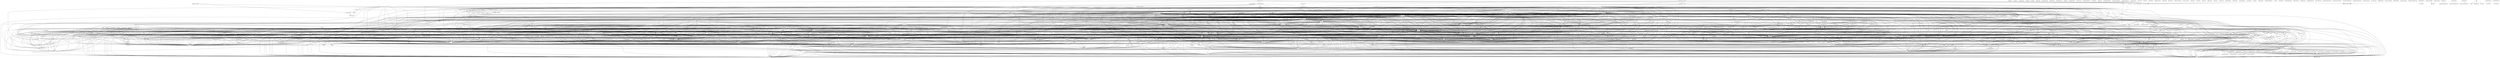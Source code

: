 digraph depends {
    node [shape=plaintext]
"advancedcaching" -> "python-core";
"advancedcaching" -> "python-html";
"advancedcaching" -> "python-image";
"advancedcaching" -> "python-json";
"advancedcaching" -> "python-lxml";
"advancedcaching" -> "python-mime";
"advancedcaching" -> "python-misc";
"advancedcaching" -> "python-netclient";
"advancedcaching" -> "python-pygtk";
"advancedcaching" -> "python-sqlite3";
"alsa-utils-alsactl" -> "alsa-states" [style=dotted];
"alsa-utils-alsactl" -> "libasound";
"alsa-utils-alsamixer" -> "libasound";
"alsa-utils-alsamixer" -> "ncurses-libformw";
"alsa-utils-alsamixer" -> "ncurses-libmenuw";
"alsa-utils-alsamixer" -> "ncurses-libncursesw";
"alsa-utils-alsamixer" -> "ncurses-libpanelw";
"alsa-utils-alsamixer" -> "ncurses-libtinfo";
"alsa-utils-amixer" -> "libasound";
"alsa-utils-aplay" -> "libasound";
"apmd" -> "libapm";
"apr" -> "util-linux-libuuid";
"apr-util" -> "apr";
"apr-util" -> "expat";
"apr-util" -> "gdbm";
"apr-util" -> "util-linux-libuuid";
"atd-over-fso" -> "dbus";
"atd-over-fso" -> "dbus-glib";
"atd-over-fso" -> "dbus-lib";
"atd-over-fso" -> "frameworkd";
"atd-over-fso" -> "glib-2.0";
"atk" -> "glib-2.0";
"atk" -> "libffi";
"atk-locale-cs" -> "virtual-locale-cs" [style=dotted];
"atk-locale-en-gb" -> "virtual-locale-en-gb" [style=dotted];
"attr-locale-cs" -> "virtual-locale-cs" [style=dotted];
"babiloo-efl" -> "python-compression";
"babiloo-efl" -> "python-elementary";
"babiloo-efl" -> "python-misc";
"babiloo-efl" -> "python-netclient";
"babiloo-efl-locale-en" -> "virtual-locale-en" [style=dotted];
"babiloo-efl-locale-en-gb" -> "virtual-locale-en-gb" [style=dotted];
"bash" -> "base-files";
"bash" -> "ncurses-libtinfo";
"bluez4" -> "dbus-lib";
"bluez4" -> "glib-2.0";
"bluez4" -> "libudev";
"bluez4" -> "libusb-compat";
"bluez4" -> "libusb1";
"bluez4" -> "readline";
"busybox" -> "busybox-syslog" [style=dotted];
"busybox" -> "busybox-udhcpc" [style=dotted];
"cairo" -> "expat";
"cairo" -> "fontconfig";
"cairo" -> "freetype";
"cairo" -> "libpng";
"cairo" -> "libx11";
"cairo" -> "libxau";
"cairo" -> "libxcb";
"cairo" -> "libxcb-render";
"cairo" -> "libxcb-shm";
"cairo" -> "libxdmcp";
"cairo" -> "libxext";
"cairo" -> "libxrender";
"cairo" -> "pixman";
"cairo" -> "zlib";
"coreutils" -> "gmp";
"coreutils" -> "libattr";
"coreutils" -> "libcap";
"coreutils-locale-cs" -> "virtual-locale-cs" [style=dotted];
"cronie" -> "base-files";
"cronie" -> "base-passwd";
"cronie" -> "libpam";
"cronie" -> "libpam-runtime";
"cronie" -> "pam-plugin-access";
"cronie" -> "pam-plugin-loginuid";
"cronie" -> "shadow";
"curl" -> "libcurl";
"curl" -> "zlib";
"dbus" -> "base-files";
"dbus" -> "base-passwd";
"dbus" -> "dbus-lib";
"dbus" -> "expat";
"dbus" -> "libx11";
"dbus" -> "shadow";
"dbus-daemon-proxy" -> "dbus-glib";
"dbus-daemon-proxy" -> "dbus-lib";
"dbus-daemon-proxy" -> "glib-2.0";
"dbus-glib" -> "dbus-lib";
"dbus-glib" -> "glib-2.0";
"dbus-glib" -> "libffi";
"dbus-glib" -> "zlib";
"dbus-lib" -> "dbus" [style=dotted];
"e-wm" -> "dbus-lib";
"e-wm" -> "dbus-x11";
"e-wm" -> "e-wm-config-default" [style=dotted];
"e-wm" -> "e-wm-icons" [style=dotted];
"e-wm" -> "e-wm-images" [style=dotted];
"e-wm" -> "e-wm-input-methods" [style=dotted];
"e-wm" -> "e-wm-other" [style=dotted];
"e-wm" -> "e-wm-sysactions-shr" [style=dotted];
"e-wm" -> "e-wm-utils";
"e-wm" -> "ecore-con";
"e-wm" -> "ecore-evas";
"e-wm" -> "ecore-file";
"e-wm" -> "ecore-imf";
"e-wm" -> "ecore-imf-evas";
"e-wm" -> "ecore-input";
"e-wm" -> "ecore-input-evas";
"e-wm" -> "ecore-ipc";
"e-wm" -> "ecore-x";
"e-wm" -> "eeze";
"e-wm" -> "eina";
"e-wm" -> "elementary";
"e-wm" -> "embryo";
"e-wm" -> "ethumb";
"e-wm" -> "evas";
"e-wm" -> "expat";
"e-wm" -> "fontconfig";
"e-wm" -> "freetype";
"e-wm" -> "fribidi";
"e-wm" -> "glib-2.0";
"e-wm" -> "glibc-utils";
"e-wm" -> "libasound";
"e-wm" -> "libcrypto";
"e-wm" -> "libecore1";
"e-wm" -> "libedje-utils";
"e-wm" -> "libedje1";
"e-wm" -> "libeet1";
"e-wm" -> "libefreet-mime1";
"e-wm" -> "libefreet-trash1";
"e-wm" -> "libefreet1";
"e-wm" -> "libeio1";
"e-wm" -> "libeldbus1";
"e-wm" -> "libemotion1";
"e-wm" -> "libeo1";
"e-wm" -> "libjpeg-turbo";
"e-wm" -> "libpam";
"e-wm" -> "libpng";
"e-wm" -> "libssl";
"e-wm" -> "libstdc++";
"e-wm" -> "libudev";
"e-wm" -> "libx11";
"e-wm" -> "libxau";
"e-wm" -> "libxcb";
"e-wm" -> "libxcomposite";
"e-wm" -> "libxcursor";
"e-wm" -> "libxdamage";
"e-wm" -> "libxdmcp";
"e-wm" -> "libxext";
"e-wm" -> "libxfixes";
"e-wm" -> "libxi";
"e-wm" -> "libxinerama";
"e-wm" -> "libxrandr";
"e-wm" -> "libxrender";
"e-wm" -> "libxscrnsaver";
"e-wm" -> "libxtst";
"e-wm" -> "luajit";
"e-wm" -> "mime-support";
"e-wm" -> "setxkbmap";
"e-wm" -> "shared-mime-info";
"e-wm" -> "util-linux-libblkid";
"e-wm" -> "util-linux-libmount";
"e-wm" -> "util-linux-libuuid";
"e-wm" -> "zlib";
"e-wm-config-default" -> "e-wm-theme-default" [style=dotted];
"e-wm-config-illume2-shr" -> "e-wm-menu-shr" [style=dotted];
"e-wm-config-illume2-shr" -> "e-wm-sysactions-shr" [style=dotted];
"e-wm-config-illume2-shr" -> "elfe";
"e-wm-config-illume2-shr" -> "illume-keyboard-default-alpha" [style=dotted];
"e-wm-config-illume2-shr" -> "illume-keyboard-default-terminal" [style=dotted];
"e-wm-config-illume2-shr" -> "illume-keyboard-numeric-alt" [style=dotted];
"e-wm-config-illume2-shr" -> "shr-e-gadgets";
"e-wm-locale-cs" -> "virtual-locale-cs" [style=dotted];
"e-wm-theme-illume-gry" -> "elementary-theme-gry" [style=dotted];
"e-wm-utils" -> "bluez4";
"e-wm-utils" -> "ecore-evas";
"e-wm-utils" -> "ecore-file";
"e-wm-utils" -> "ecore-ipc";
"e-wm-utils" -> "eeze";
"e-wm-utils" -> "eina";
"e-wm-utils" -> "evas";
"e-wm-utils" -> "libecore1";
"e-wm-utils" -> "libedje1";
"e-wm-utils" -> "libeet1";
"e-wm-utils" -> "libefreet1";
"e-wm-utils" -> "libeldbus1";
"e-wm-utils" -> "libxcb";
"e-wm-utils" -> "libxcb-shape";
"e-wm-utils" -> "xcb-util-keysyms";
"e2fsprogs" -> "e2fsprogs-badblocks";
"e2fsprogs" -> "e2fsprogs-e2fsck" [style=dotted];
"e2fsprogs" -> "e2fsprogs-mke2fs" [style=dotted];
"e2fsprogs" -> "libcomerr";
"e2fsprogs" -> "libe2p";
"e2fsprogs" -> "libext2fs";
"e2fsprogs" -> "libss";
"e2fsprogs" -> "util-linux-libblkid";
"e2fsprogs" -> "util-linux-libuuid";
"e2fsprogs-badblocks" -> "libcomerr";
"e2fsprogs-badblocks" -> "libext2fs";
"e2fsprogs-e2fsck" -> "libcomerr";
"e2fsprogs-e2fsck" -> "libe2p";
"e2fsprogs-e2fsck" -> "libext2fs";
"e2fsprogs-e2fsck" -> "util-linux-libblkid";
"e2fsprogs-e2fsck" -> "util-linux-libuuid";
"e2fsprogs-mke2fs" -> "libcomerr";
"e2fsprogs-mke2fs" -> "libe2p";
"e2fsprogs-mke2fs" -> "libext2fs";
"e2fsprogs-mke2fs" -> "util-linux-libblkid";
"e2fsprogs-mke2fs" -> "util-linux-libuuid";
"ecalc" -> "python";
"ecalc" -> "python-edbus";
"ecalc" -> "python-elementary";
"ecore-audio" -> "dbus-lib";
"ecore-audio" -> "eina";
"ecore-audio" -> "glib-2.0";
"ecore-audio" -> "json-c";
"ecore-audio" -> "libcap";
"ecore-audio" -> "libcrypto";
"ecore-audio" -> "libecore1";
"ecore-audio" -> "libeet1";
"ecore-audio" -> "libeo1";
"ecore-audio" -> "libice";
"ecore-audio" -> "libjpeg-turbo";
"ecore-audio" -> "libpulse";
"ecore-audio" -> "libpulsecommon";
"ecore-audio" -> "libsm";
"ecore-audio" -> "libsndfile1";
"ecore-audio" -> "libssl";
"ecore-audio" -> "libx11";
"ecore-audio" -> "libx11-xcb";
"ecore-audio" -> "libxau";
"ecore-audio" -> "libxcb";
"ecore-audio" -> "libxdmcp";
"ecore-audio" -> "libxext";
"ecore-audio" -> "libxi";
"ecore-audio" -> "libxtst";
"ecore-audio" -> "util-linux-libuuid";
"ecore-audio" -> "zlib";
"ecore-con" -> "eina";
"ecore-con" -> "glib-2.0";
"ecore-con" -> "libcrypto";
"ecore-con" -> "libecore1";
"ecore-con" -> "libeet1";
"ecore-con" -> "libeo1";
"ecore-con" -> "libjpeg-turbo";
"ecore-con" -> "libssl";
"ecore-con" -> "zlib";
"ecore-evas" -> "ecore-input";
"ecore-evas" -> "ecore-input-evas";
"ecore-evas" -> "eina";
"ecore-evas" -> "evas";
"ecore-evas" -> "expat";
"ecore-evas" -> "fontconfig";
"ecore-evas" -> "freetype";
"ecore-evas" -> "fribidi";
"ecore-evas" -> "glib-2.0";
"ecore-evas" -> "libcrypto";
"ecore-evas" -> "libecore1";
"ecore-evas" -> "libeet1";
"ecore-evas" -> "libeo1";
"ecore-evas" -> "libjpeg-turbo";
"ecore-evas" -> "libpng";
"ecore-evas" -> "libssl";
"ecore-evas" -> "libstdc++";
"ecore-evas" -> "luajit";
"ecore-evas" -> "zlib";
"ecore-file" -> "ecore-con";
"ecore-file" -> "eina";
"ecore-file" -> "glib-2.0";
"ecore-file" -> "libcrypto";
"ecore-file" -> "libecore1";
"ecore-file" -> "libeet1";
"ecore-file" -> "libeo1";
"ecore-file" -> "libjpeg-turbo";
"ecore-file" -> "libssl";
"ecore-file" -> "zlib";
"ecore-imf" -> "ecore-input";
"ecore-imf" -> "eina";
"ecore-imf" -> "glib-2.0";
"ecore-imf" -> "libecore1";
"ecore-imf" -> "libeo1";
"ecore-imf-evas" -> "ecore-imf";
"ecore-imf-evas" -> "ecore-input";
"ecore-imf-evas" -> "eina";
"ecore-imf-evas" -> "evas";
"ecore-imf-evas" -> "expat";
"ecore-imf-evas" -> "fontconfig";
"ecore-imf-evas" -> "freetype";
"ecore-imf-evas" -> "fribidi";
"ecore-imf-evas" -> "glib-2.0";
"ecore-imf-evas" -> "libcrypto";
"ecore-imf-evas" -> "libecore1";
"ecore-imf-evas" -> "libeet1";
"ecore-imf-evas" -> "libeo1";
"ecore-imf-evas" -> "libjpeg-turbo";
"ecore-imf-evas" -> "libpng";
"ecore-imf-evas" -> "libssl";
"ecore-imf-evas" -> "libstdc++";
"ecore-imf-evas" -> "luajit";
"ecore-imf-evas" -> "zlib";
"ecore-input" -> "eina";
"ecore-input" -> "glib-2.0";
"ecore-input" -> "libecore1";
"ecore-input" -> "libeo1";
"ecore-input-evas" -> "ecore-input";
"ecore-input-evas" -> "eina";
"ecore-input-evas" -> "evas";
"ecore-input-evas" -> "expat";
"ecore-input-evas" -> "fontconfig";
"ecore-input-evas" -> "freetype";
"ecore-input-evas" -> "fribidi";
"ecore-input-evas" -> "glib-2.0";
"ecore-input-evas" -> "libcrypto";
"ecore-input-evas" -> "libecore1";
"ecore-input-evas" -> "libeet1";
"ecore-input-evas" -> "libeo1";
"ecore-input-evas" -> "libjpeg-turbo";
"ecore-input-evas" -> "libpng";
"ecore-input-evas" -> "libssl";
"ecore-input-evas" -> "libstdc++";
"ecore-input-evas" -> "luajit";
"ecore-input-evas" -> "zlib";
"ecore-ipc" -> "ecore-con";
"ecore-ipc" -> "eina";
"ecore-ipc" -> "glib-2.0";
"ecore-ipc" -> "libcrypto";
"ecore-ipc" -> "libecore1";
"ecore-ipc" -> "libeet1";
"ecore-ipc" -> "libeo1";
"ecore-ipc" -> "libjpeg-turbo";
"ecore-ipc" -> "libssl";
"ecore-ipc" -> "zlib";
"ecore-x" -> "ecore-input";
"ecore-x" -> "eina";
"ecore-x" -> "glib-2.0";
"ecore-x" -> "libecore1";
"ecore-x" -> "libeo1";
"ecore-x" -> "libx11";
"ecore-x" -> "libxau";
"ecore-x" -> "libxcb";
"ecore-x" -> "libxcomposite";
"ecore-x" -> "libxcursor";
"ecore-x" -> "libxdamage";
"ecore-x" -> "libxdmcp";
"ecore-x" -> "libxext";
"ecore-x" -> "libxfixes";
"ecore-x" -> "libxi";
"ecore-x" -> "libxinerama";
"ecore-x" -> "libxrandr";
"ecore-x" -> "libxrender";
"ecore-x" -> "libxscrnsaver";
"ecore-x" -> "libxtst";
"eeze" -> "ecore-con";
"eeze" -> "ecore-file";
"eeze" -> "eina";
"eeze" -> "glib-2.0";
"eeze" -> "libcrypto";
"eeze" -> "libecore1";
"eeze" -> "libeet1";
"eeze" -> "libeo1";
"eeze" -> "libjpeg-turbo";
"eeze" -> "libssl";
"eeze" -> "libudev";
"eeze" -> "util-linux-libblkid";
"eeze" -> "util-linux-libmount";
"eeze" -> "util-linux-libuuid";
"eeze" -> "zlib";
"efl-locale-cs" -> "virtual-locale-cs" [style=dotted];
"eglibc-gconv-iso8859-1" -> "eglibc-gconv";
"eglibc-gconv-utf-16" -> "eglibc-gconv";
"eglibc-locale-cs" -> "virtual-locale-cs" [style=dotted];
"eglibc-locale-en-gb" -> "virtual-locale-en-gb" [style=dotted];
"elementary" -> "dbus-lib";
"elementary" -> "ecore-con";
"elementary" -> "ecore-evas";
"elementary" -> "ecore-file";
"elementary" -> "ecore-imf";
"elementary" -> "ecore-imf-evas";
"elementary" -> "ecore-input";
"elementary" -> "ecore-input-evas";
"elementary" -> "ecore-x";
"elementary" -> "eeze";
"elementary" -> "eina";
"elementary" -> "elementary-configs";
"elementary" -> "elementary-themes";
"elementary" -> "embryo";
"elementary" -> "ethumb";
"elementary" -> "evas";
"elementary" -> "expat";
"elementary" -> "fontconfig";
"elementary" -> "freetype";
"elementary" -> "fribidi";
"elementary" -> "glib-2.0";
"elementary" -> "libcrypto";
"elementary" -> "libecore1";
"elementary" -> "libedje1";
"elementary" -> "libeet1";
"elementary" -> "libefreet-mime1";
"elementary" -> "libefreet-trash1";
"elementary" -> "libefreet1";
"elementary" -> "libeio1";
"elementary" -> "libeldbus1";
"elementary" -> "libemotion1";
"elementary" -> "libeo1";
"elementary" -> "libjpeg-turbo";
"elementary" -> "libpng";
"elementary" -> "libssl";
"elementary" -> "libstdc++";
"elementary" -> "libudev";
"elementary" -> "libx11";
"elementary" -> "libxau";
"elementary" -> "libxcb";
"elementary" -> "libxcomposite";
"elementary" -> "libxcursor";
"elementary" -> "libxdamage";
"elementary" -> "libxdmcp";
"elementary" -> "libxext";
"elementary" -> "libxfixes";
"elementary" -> "libxi";
"elementary" -> "libxinerama";
"elementary" -> "libxrandr";
"elementary" -> "libxrender";
"elementary" -> "libxscrnsaver";
"elementary" -> "libxtst";
"elementary" -> "luajit";
"elementary" -> "util-linux-libblkid";
"elementary" -> "util-linux-libmount";
"elementary" -> "util-linux-libuuid";
"elementary" -> "zlib";
"elementary-locale-cs" -> "virtual-locale-cs" [style=dotted];
"elementary-theme-gry" -> "e-wm-theme-illume-gry" [style=dotted];
"elfe" -> "dbus-lib";
"elfe" -> "ecore-con";
"elfe" -> "ecore-evas";
"elfe" -> "ecore-file";
"elfe" -> "ecore-imf";
"elfe" -> "ecore-imf-evas";
"elfe" -> "ecore-input";
"elfe" -> "ecore-input-evas";
"elfe" -> "ecore-ipc";
"elfe" -> "ecore-x";
"elfe" -> "eeze";
"elfe" -> "eina";
"elfe" -> "elementary";
"elfe" -> "embryo";
"elfe" -> "ethumb";
"elfe" -> "evas";
"elfe" -> "expat";
"elfe" -> "fontconfig";
"elfe" -> "freetype";
"elfe" -> "fribidi";
"elfe" -> "glib-2.0";
"elfe" -> "libcrypto";
"elfe" -> "libecore1";
"elfe" -> "libedje1";
"elfe" -> "libeet1";
"elfe" -> "libefreet-mime1";
"elfe" -> "libefreet-trash1";
"elfe" -> "libefreet1";
"elfe" -> "libeio1";
"elfe" -> "libeldbus1";
"elfe" -> "libemotion1";
"elfe" -> "libeo1";
"elfe" -> "libjpeg-turbo";
"elfe" -> "libpng";
"elfe" -> "libssl";
"elfe" -> "libstdc++";
"elfe" -> "libudev";
"elfe" -> "libx11";
"elfe" -> "libxau";
"elfe" -> "libxcb";
"elfe" -> "libxcomposite";
"elfe" -> "libxcursor";
"elfe" -> "libxdamage";
"elfe" -> "libxdmcp";
"elfe" -> "libxext";
"elfe" -> "libxfixes";
"elfe" -> "libxi";
"elfe" -> "libxinerama";
"elfe" -> "libxrandr";
"elfe" -> "libxrender";
"elfe" -> "libxscrnsaver";
"elfe" -> "libxtst";
"elfe" -> "luajit";
"elfe" -> "util-linux-libblkid";
"elfe" -> "util-linux-libmount";
"elfe" -> "util-linux-libuuid";
"elfe" -> "zlib";
"elfutils" -> "libasm";
"elfutils" -> "libdw";
"elfutils" -> "libelf";
"embryo" -> "eina";
"emtooth2" -> "bluez4";
"emtooth2" -> "elementary";
"emtooth2" -> "evas";
"emtooth2" -> "glib-2.0";
"emtooth2" -> "libecore1";
"emtooth2" -> "obexd";
"enjoy" -> "dbus-lib";
"enjoy" -> "ecore-evas";
"enjoy" -> "ecore-file";
"enjoy" -> "eina";
"enjoy" -> "elementary";
"enjoy" -> "evas";
"enjoy" -> "glib-2.0";
"enjoy" -> "gst-plugins-base-decodebin2";
"enjoy" -> "gst-plugins-base-ivorbisdec";
"enjoy" -> "gst-plugins-base-ogg";
"enjoy" -> "gst-plugins-base-playbin";
"enjoy" -> "gst-plugins-base-typefindfunctions";
"enjoy" -> "gst-plugins-base-volume";
"enjoy" -> "gst-plugins-good-autodetect";
"enjoy" -> "gst-plugins-good-flac";
"enjoy" -> "libecore1";
"enjoy" -> "libedje1";
"enjoy" -> "libeldbus1";
"enjoy" -> "libemotion1";
"enjoy" -> "libeo1";
"enjoy" -> "libsqlite3";
"enjoy" -> "lightmediascanner";
"enjoy" -> "lightmediascanner-test";
"estardict" -> "dbus-lib";
"estardict" -> "ecore-con";
"estardict" -> "ecore-evas";
"estardict" -> "ecore-file";
"estardict" -> "ecore-imf";
"estardict" -> "ecore-imf-evas";
"estardict" -> "ecore-input";
"estardict" -> "ecore-input-evas";
"estardict" -> "ecore-x";
"estardict" -> "eeze";
"estardict" -> "eina";
"estardict" -> "elementary";
"estardict" -> "embryo";
"estardict" -> "ethumb";
"estardict" -> "evas";
"estardict" -> "expat";
"estardict" -> "fontconfig";
"estardict" -> "freetype";
"estardict" -> "fribidi";
"estardict" -> "glib-2.0";
"estardict" -> "libcrypto";
"estardict" -> "libecore1";
"estardict" -> "libedje1";
"estardict" -> "libeet1";
"estardict" -> "libefreet-mime1";
"estardict" -> "libefreet-trash1";
"estardict" -> "libefreet1";
"estardict" -> "libeio1";
"estardict" -> "libeldbus1";
"estardict" -> "libemotion1";
"estardict" -> "libeo1";
"estardict" -> "libjpeg-turbo";
"estardict" -> "libpng";
"estardict" -> "libssl";
"estardict" -> "libstdc++";
"estardict" -> "libudev";
"estardict" -> "libx11";
"estardict" -> "libxau";
"estardict" -> "libxcb";
"estardict" -> "libxcomposite";
"estardict" -> "libxcursor";
"estardict" -> "libxdamage";
"estardict" -> "libxdmcp";
"estardict" -> "libxext";
"estardict" -> "libxfixes";
"estardict" -> "libxi";
"estardict" -> "libxinerama";
"estardict" -> "libxrandr";
"estardict" -> "libxrender";
"estardict" -> "libxscrnsaver";
"estardict" -> "libxtst";
"estardict" -> "luajit";
"estardict" -> "util-linux-libblkid";
"estardict" -> "util-linux-libmount";
"estardict" -> "util-linux-libuuid";
"estardict" -> "zlib";
"ethumb" -> "dbus-lib";
"ethumb" -> "ecore-con";
"ethumb" -> "ecore-evas";
"ethumb" -> "ecore-file";
"ethumb" -> "ecore-imf";
"ethumb" -> "ecore-imf-evas";
"ethumb" -> "ecore-input";
"ethumb" -> "ecore-input-evas";
"ethumb" -> "eeze";
"ethumb" -> "eina";
"ethumb" -> "embryo";
"ethumb" -> "evas";
"ethumb" -> "expat";
"ethumb" -> "fontconfig";
"ethumb" -> "freetype";
"ethumb" -> "fribidi";
"ethumb" -> "glib-2.0";
"ethumb" -> "libcrypto";
"ethumb" -> "libecore1";
"ethumb" -> "libedje1";
"ethumb" -> "libeet1";
"ethumb" -> "libeio1";
"ethumb" -> "libeldbus1";
"ethumb" -> "libemotion1";
"ethumb" -> "libeo1";
"ethumb" -> "libjpeg-turbo";
"ethumb" -> "libpng";
"ethumb" -> "libssl";
"ethumb" -> "libstdc++";
"ethumb" -> "libudev";
"ethumb" -> "luajit";
"ethumb" -> "util-linux-libblkid";
"ethumb" -> "util-linux-libmount";
"ethumb" -> "util-linux-libuuid";
"ethumb" -> "zlib";
"evas" -> "eina";
"evas" -> "expat";
"evas" -> "fontconfig";
"evas" -> "freetype";
"evas" -> "fribidi";
"evas" -> "giflib";
"evas" -> "libcrypto";
"evas" -> "libdrm";
"evas" -> "libeet1";
"evas" -> "libegl-mesa";
"evas" -> "libeo1";
"evas" -> "libgbm";
"evas" -> "libglapi";
"evas" -> "libgles2-mesa";
"evas" -> "libjpeg-turbo";
"evas" -> "liblzma";
"evas" -> "libpng";
"evas" -> "libssl";
"evas" -> "libstdc++";
"evas" -> "libudev";
"evas" -> "libx11";
"evas" -> "libx11-xcb";
"evas" -> "libxau";
"evas" -> "libxcb";
"evas" -> "libxcb-dri2";
"evas" -> "libxcb-render";
"evas" -> "libxcb-shape";
"evas" -> "libxcb-xfixes";
"evas" -> "libxdmcp";
"evas" -> "libxext";
"evas" -> "libxrender";
"evas" -> "luajit";
"evas" -> "tiff";
"evas" -> "zlib";
"evtest" -> "libxml2";
"farsight2" -> "glib-2.0";
"farsight2" -> "gstreamer";
"farsight2" -> "libffi";
"farsight2" -> "libgstnetbuffer-0.10";
"farsight2" -> "libgstrtp-0.10";
"farsight2" -> "libnice";
"farsight2" -> "libxml2";
"farsight2" -> "zlib";
"fbreader" -> "expat";
"fbreader" -> "fribidi";
"fbreader" -> "gdk-pixbuf";
"fbreader" -> "glib-2.0";
"fbreader" -> "libbz2";
"fbreader" -> "libcurl";
"fbreader" -> "libgtk-2.0";
"fbreader" -> "liblinebreak";
"fbreader" -> "libsqlite3";
"fbreader" -> "libstdc++";
"fbreader" -> "pango";
"fbreader" -> "zlib";
"fbset" -> "fbset-modes" [style=dotted];
"ffalarms" -> "alsa-utils-amixer";
"ffalarms" -> "atd";
"ffalarms" -> "ecore-con";
"ffalarms" -> "ecore-evas";
"ffalarms" -> "ecore-file";
"ffalarms" -> "ecore-imf";
"ffalarms" -> "ecore-input";
"ffalarms" -> "eina";
"ffalarms" -> "elementary";
"ffalarms" -> "ethumb";
"ffalarms" -> "evas";
"ffalarms" -> "glib-2.0";
"ffalarms" -> "libecore1";
"ffalarms" -> "libedje1";
"ffalarms" -> "libeet1";
"ffalarms" -> "libefreet-mime1";
"ffalarms" -> "libefreet-trash1";
"ffalarms" -> "libefreet1";
"ffalarms" -> "libeio1";
"ffalarms" -> "libeldbus1";
"ffalarms" -> "libemotion1";
"ffalarms" -> "libeo1";
"ffalarms" -> "libical";
"ffalarms" -> "ttf-dejavu-sans";
"ffphonelog" -> "ecore-con";
"ffphonelog" -> "ecore-evas";
"ffphonelog" -> "ecore-file";
"ffphonelog" -> "ecore-imf";
"ffphonelog" -> "ecore-input";
"ffphonelog" -> "eina";
"ffphonelog" -> "elementary";
"ffphonelog" -> "ethumb";
"ffphonelog" -> "evas";
"ffphonelog" -> "glib-2.0";
"ffphonelog" -> "libecore1";
"ffphonelog" -> "libedje1";
"ffphonelog" -> "libeet1";
"ffphonelog" -> "libefreet-mime1";
"ffphonelog" -> "libefreet-trash1";
"ffphonelog" -> "libefreet1";
"ffphonelog" -> "libeio1";
"ffphonelog" -> "libeldbus1";
"ffphonelog" -> "libemotion1";
"ffphonelog" -> "libeo1";
"ffphonelog" -> "phoneuid";
"file" -> "zlib";
"findutils-locale-cs" -> "virtual-locale-cs" [style=dotted];
"fontconfig" -> "expat";
"fontconfig" -> "freetype";
"fontconfig-utils" -> "fontconfig";
"fontconfig-utils" -> "freetype";
"foxtrotgps" -> "atk";
"foxtrotgps" -> "bluez4";
"foxtrotgps" -> "gconf";
"foxtrotgps" -> "gdk-pixbuf";
"foxtrotgps" -> "glib-2.0";
"foxtrotgps" -> "gpsd" [style=dotted];
"foxtrotgps" -> "libcurl";
"foxtrotgps" -> "libexif";
"foxtrotgps" -> "libglade";
"foxtrotgps" -> "libgps";
"foxtrotgps" -> "libgtk-2.0";
"foxtrotgps" -> "libsqlite3";
"foxtrotgps" -> "libxml2";
"foxtrotgps" -> "pango";
"foxtrotgps-locale-cs" -> "virtual-locale-cs" [style=dotted];
"frameworkd" -> "alsa-utils-amixer" [style=dotted];
"frameworkd" -> "frameworkd-config";
"frameworkd" -> "fsousaged";
"frameworkd" -> "ppp" [style=dotted];
"frameworkd" -> "python-core";
"frameworkd" -> "python-ctypes";
"frameworkd" -> "python-datetime";
"frameworkd" -> "python-dbus";
"frameworkd" -> "python-difflib";
"frameworkd" -> "python-gst" [style=dotted];
"frameworkd" -> "python-logging";
"frameworkd" -> "python-multiprocessing";
"frameworkd" -> "python-phoneutils" [style=dotted];
"frameworkd" -> "python-pprint";
"frameworkd" -> "python-pyalsaaudio";
"frameworkd" -> "python-pygobject";
"frameworkd" -> "python-pyrtc";
"frameworkd" -> "python-pyserial";
"frameworkd" -> "python-pyyaml";
"frameworkd" -> "python-shell";
"frameworkd" -> "python-sqlite3";
"frameworkd" -> "python-subprocess";
"frameworkd" -> "python-syslog";
"frameworkd" -> "python-textutils";
"frameworkd" -> "python-vobject" [style=dotted];
"frameworkd-config" -> "fso-sounds";
"fso-apm" -> "glib-2.0";
"fsoaudiod" -> "fsoaudiod-config";
"fsoaudiod" -> "glib-2.0";
"fsoaudiod" -> "libasound";
"fsoaudiod" -> "libcmtspeechdata";
"fsoaudiod" -> "libffi";
"fsoaudiod" -> "libfso-glib";
"fsoaudiod" -> "libfsobasics";
"fsoaudiod" -> "libfsoframework";
"fsoaudiod" -> "libgee";
"fsoaudiod" -> "libnl";
"fsoaudiod" -> "libnl-genl";
"fsoaudiod" -> "libnl-nf";
"fsoaudiod" -> "libnl-route";
"fsoaudiod" -> "libsamplerate0";
"fsoaudiod" -> "zlib";
"fsodatad" -> "glib-2.0";
"fsodatad" -> "libffi";
"fsodatad" -> "libfso-glib";
"fsodatad" -> "libfsobasics";
"fsodatad" -> "libfsoframework";
"fsodatad" -> "libgee";
"fsodatad" -> "libnl";
"fsodatad" -> "libnl-genl";
"fsodatad" -> "libnl-nf";
"fsodatad" -> "libnl-route";
"fsodatad" -> "libxml2";
"fsodatad" -> "mobile-broadband-provider-info";
"fsodatad" -> "zlib";
"fsodeviced" -> "fsodeviced-config" [style=dotted];
"fsodeviced" -> "glib-2.0";
"fsodeviced" -> "libasound";
"fsodeviced" -> "libffi";
"fsodeviced" -> "libfso-glib";
"fsodeviced" -> "libfsobasics";
"fsodeviced" -> "libfsoframework";
"fsodeviced" -> "libfsoresource";
"fsodeviced" -> "libfsosystem";
"fsodeviced" -> "libfsotransport";
"fsodeviced" -> "libgee";
"fsodeviced" -> "libnl";
"fsodeviced" -> "libnl-genl";
"fsodeviced" -> "libnl-nf";
"fsodeviced" -> "libnl-route";
"fsodeviced" -> "zlib";
"fsodeviced-config" -> "fsodeviced-modules";
"fsogsmd" -> "fsodatad";
"fsogsmd" -> "fsogsmd-config" [style=dotted];
"fsogsmd" -> "fsogsmd-connman" [style=dotted];
"fsogsmd" -> "glib-2.0";
"fsogsmd" -> "libffi";
"fsogsmd" -> "libfso-glib";
"fsogsmd" -> "libfsobasics";
"fsogsmd" -> "libfsoframework";
"fsogsmd" -> "libfsoresource";
"fsogsmd" -> "libfsosystem";
"fsogsmd" -> "libfsotest";
"fsogsmd" -> "libfsotransport";
"fsogsmd" -> "libgee";
"fsogsmd" -> "libgisi";
"fsogsmd" -> "libgsm0710";
"fsogsmd" -> "libgsm0710mux";
"fsogsmd" -> "libnl";
"fsogsmd" -> "libnl-genl";
"fsogsmd" -> "libnl-nf";
"fsogsmd" -> "libnl-route";
"fsogsmd" -> "libxml2";
"fsogsmd" -> "zlib";
"fsogsmd-config" -> "fsogsmd-modules";
"fsonetworkd" -> "glib-2.0";
"fsonetworkd" -> "iptables";
"fsonetworkd" -> "libffi";
"fsonetworkd" -> "libfso-glib";
"fsonetworkd" -> "libfsobasics";
"fsonetworkd" -> "libfsoframework";
"fsonetworkd" -> "libgee";
"fsonetworkd" -> "libnl";
"fsonetworkd" -> "libnl-genl";
"fsonetworkd" -> "libnl-nf";
"fsonetworkd" -> "libnl-route";
"fsonetworkd" -> "zlib";
"fsoraw" -> "glib-2.0";
"fsotdld" -> "glib-2.0";
"fsotdld" -> "libffi";
"fsotdld" -> "libfso-glib";
"fsotdld" -> "libfsobasics";
"fsotdld" -> "libfsoframework";
"fsotdld" -> "libfsoresource";
"fsotdld" -> "libfsotransport";
"fsotdld" -> "libgee";
"fsotdld" -> "libgps";
"fsotdld" -> "libnl";
"fsotdld" -> "libnl-genl";
"fsotdld" -> "libnl-nf";
"fsotdld" -> "libnl-route";
"fsotdld" -> "libsoup-2.4";
"fsotdld" -> "libsqlite3";
"fsotdld" -> "libxml2";
"fsotdld" -> "zlib";
"fsousaged" -> "glib-2.0";
"fsousaged" -> "libffi";
"fsousaged" -> "libfso-glib";
"fsousaged" -> "libfsobasics";
"fsousaged" -> "libfsoframework";
"fsousaged" -> "libfsotest";
"fsousaged" -> "libgee";
"fsousaged" -> "libnl";
"fsousaged" -> "libnl-genl";
"fsousaged" -> "libnl-nf";
"fsousaged" -> "libnl-route";
"fsousaged" -> "zlib";
"gconf" -> "dbus-glib";
"gconf" -> "dbus-lib";
"gconf" -> "dbus-x11";
"gconf" -> "glib-2.0";
"gconf" -> "libffi";
"gconf" -> "libxml2";
"gconf" -> "zlib";
"gconf-locale-cs" -> "virtual-locale-cs" [style=dotted];
"gconf-locale-en-gb" -> "virtual-locale-en-gb" [style=dotted];
"gdb" -> "expat";
"gdb" -> "glibc-thread-db" [style=dotted];
"gdb" -> "ncurses-libtinfo";
"gdb" -> "readline";
"gdb" -> "zlib";
"gdk-pixbuf" -> "glib-2.0";
"gdk-pixbuf" -> "libffi";
"gdk-pixbuf" -> "libpng";
"gdk-pixbuf" -> "zlib";
"gdk-pixbuf-loader-gif" -> "gdk-pixbuf";
"gdk-pixbuf-loader-gif" -> "glib-2.0";
"gdk-pixbuf-loader-gif" -> "libffi";
"gdk-pixbuf-loader-gif" -> "libpng";
"gdk-pixbuf-loader-gif" -> "zlib";
"gdk-pixbuf-loader-jpeg" -> "gdk-pixbuf";
"gdk-pixbuf-loader-jpeg" -> "glib-2.0";
"gdk-pixbuf-loader-jpeg" -> "libffi";
"gdk-pixbuf-loader-jpeg" -> "libjpeg-turbo";
"gdk-pixbuf-loader-jpeg" -> "libpng";
"gdk-pixbuf-loader-jpeg" -> "zlib";
"gdk-pixbuf-loader-png" -> "gdk-pixbuf";
"gdk-pixbuf-loader-png" -> "glib-2.0";
"gdk-pixbuf-loader-png" -> "libffi";
"gdk-pixbuf-loader-png" -> "libpng";
"gdk-pixbuf-loader-png" -> "zlib";
"gdk-pixbuf-loader-xpm" -> "gdk-pixbuf";
"gdk-pixbuf-loader-xpm" -> "glib-2.0";
"gdk-pixbuf-loader-xpm" -> "libffi";
"gdk-pixbuf-loader-xpm" -> "libpng";
"gdk-pixbuf-loader-xpm" -> "zlib";
"gdk-pixbuf-locale-cs" -> "virtual-locale-cs" [style=dotted];
"gdk-pixbuf-locale-en-gb" -> "virtual-locale-en-gb" [style=dotted];
"glib-2.0" -> "libffi";
"glib-2.0" -> "zlib";
"glib-2.0-locale-cs" -> "virtual-locale-cs" [style=dotted];
"glib-2.0-locale-en-gb" -> "virtual-locale-en-gb" [style=dotted];
"glib-networking" -> "glib-2.0";
"glib-networking" -> "gmp";
"glib-networking" -> "gnutls";
"glib-networking" -> "libffi";
"glib-networking" -> "nettle";
"glib-networking" -> "zlib";
"glib-networking-locale-cs" -> "virtual-locale-cs" [style=dotted];
"glib-networking-locale-en-gb" -> "virtual-locale-en-gb" [style=dotted];
"gnutls" -> "gmp";
"gnutls" -> "nettle";
"gnutls" -> "zlib";
"gnutls-locale-cs" -> "virtual-locale-cs" [style=dotted];
"gpsd" -> "bluez4";
"gpsd" -> "gpsd-conf" [style=dotted];
"gpsd" -> "gpsd-gpsctl";
"gpsd" -> "gpsd-machine-conf" [style=dotted];
"gpsd" -> "gpsd-udev" [style=dotted];
"gpsd" -> "libcap";
"gpsd" -> "libgps";
"gpsd" -> "libgpsd";
"gpsd" -> "libusb1";
"gpsd-gpsctl" -> "bluez4";
"gpsd-gpsctl" -> "libcap";
"gpsd-gpsctl" -> "libgps";
"gpsd-gpsctl" -> "libgpsd";
"gpsd-gpsctl" -> "libusb1";
"gpsd-udev" -> "gpsd-conf";
"gpsd-udev" -> "udev";
"grep-locale-cs" -> "virtual-locale-cs" [style=dotted];
"gst-plugins-base-alsa" -> "glib-2.0";
"gst-plugins-base-alsa" -> "gst-plugins-base";
"gst-plugins-base-alsa" -> "gstreamer";
"gst-plugins-base-alsa" -> "libasound";
"gst-plugins-base-alsa" -> "libffi";
"gst-plugins-base-alsa" -> "libgstaudio-0.10";
"gst-plugins-base-alsa" -> "libgstinterfaces-0.10";
"gst-plugins-base-alsa" -> "libgstpbutils-0.10";
"gst-plugins-base-alsa" -> "libxml2";
"gst-plugins-base-alsa" -> "zlib";
"gst-plugins-base-audioconvert" -> "glib-2.0";
"gst-plugins-base-audioconvert" -> "gst-plugins-base";
"gst-plugins-base-audioconvert" -> "gstreamer";
"gst-plugins-base-audioconvert" -> "libffi";
"gst-plugins-base-audioconvert" -> "libgstaudio-0.10";
"gst-plugins-base-audioconvert" -> "libgstinterfaces-0.10";
"gst-plugins-base-audioconvert" -> "libgstpbutils-0.10";
"gst-plugins-base-audioconvert" -> "libxml2";
"gst-plugins-base-audioconvert" -> "zlib";
"gst-plugins-base-decodebin2" -> "glib-2.0";
"gst-plugins-base-decodebin2" -> "gst-plugins-base";
"gst-plugins-base-decodebin2" -> "gstreamer";
"gst-plugins-base-decodebin2" -> "libffi";
"gst-plugins-base-decodebin2" -> "libgstpbutils-0.10";
"gst-plugins-base-decodebin2" -> "libxml2";
"gst-plugins-base-decodebin2" -> "zlib";
"gst-plugins-base-ivorbisdec" -> "glib-2.0";
"gst-plugins-base-ivorbisdec" -> "gst-plugins-base";
"gst-plugins-base-ivorbisdec" -> "gstreamer";
"gst-plugins-base-ivorbisdec" -> "libffi";
"gst-plugins-base-ivorbisdec" -> "libgstaudio-0.10";
"gst-plugins-base-ivorbisdec" -> "libgstinterfaces-0.10";
"gst-plugins-base-ivorbisdec" -> "libgstpbutils-0.10";
"gst-plugins-base-ivorbisdec" -> "libgsttag-0.10";
"gst-plugins-base-ivorbisdec" -> "libogg";
"gst-plugins-base-ivorbisdec" -> "libxml2";
"gst-plugins-base-ivorbisdec" -> "tremor";
"gst-plugins-base-ivorbisdec" -> "zlib";
"gst-plugins-base-locale-cs" -> "virtual-locale-cs" [style=dotted];
"gst-plugins-base-locale-en-gb" -> "virtual-locale-en-gb" [style=dotted];
"gst-plugins-base-ogg" -> "glib-2.0";
"gst-plugins-base-ogg" -> "gst-plugins-base";
"gst-plugins-base-ogg" -> "gstreamer";
"gst-plugins-base-ogg" -> "libffi";
"gst-plugins-base-ogg" -> "libgstaudio-0.10";
"gst-plugins-base-ogg" -> "libgstinterfaces-0.10";
"gst-plugins-base-ogg" -> "libgstpbutils-0.10";
"gst-plugins-base-ogg" -> "libgstriff-0.10";
"gst-plugins-base-ogg" -> "libgsttag-0.10";
"gst-plugins-base-ogg" -> "libogg";
"gst-plugins-base-ogg" -> "libxml2";
"gst-plugins-base-ogg" -> "zlib";
"gst-plugins-base-playbin" -> "glib-2.0";
"gst-plugins-base-playbin" -> "gst-plugins-base";
"gst-plugins-base-playbin" -> "gstreamer";
"gst-plugins-base-playbin" -> "libffi";
"gst-plugins-base-playbin" -> "libgstinterfaces-0.10";
"gst-plugins-base-playbin" -> "libgstpbutils-0.10";
"gst-plugins-base-playbin" -> "libgstvideo-0.10";
"gst-plugins-base-playbin" -> "libxml2";
"gst-plugins-base-playbin" -> "zlib";
"gst-plugins-base-typefindfunctions" -> "glib-2.0";
"gst-plugins-base-typefindfunctions" -> "gst-plugins-base";
"gst-plugins-base-typefindfunctions" -> "gstreamer";
"gst-plugins-base-typefindfunctions" -> "libffi";
"gst-plugins-base-typefindfunctions" -> "libgstpbutils-0.10";
"gst-plugins-base-typefindfunctions" -> "libxml2";
"gst-plugins-base-typefindfunctions" -> "zlib";
"gst-plugins-base-volume" -> "glib-2.0";
"gst-plugins-base-volume" -> "gst-plugins-base";
"gst-plugins-base-volume" -> "gstreamer";
"gst-plugins-base-volume" -> "libffi";
"gst-plugins-base-volume" -> "libgstaudio-0.10";
"gst-plugins-base-volume" -> "libgstinterfaces-0.10";
"gst-plugins-base-volume" -> "libgstpbutils-0.10";
"gst-plugins-base-volume" -> "libxml2";
"gst-plugins-base-volume" -> "zlib";
"gst-plugins-good-autodetect" -> "glib-2.0";
"gst-plugins-good-autodetect" -> "gst-plugins-good";
"gst-plugins-good-autodetect" -> "gstreamer";
"gst-plugins-good-autodetect" -> "libffi";
"gst-plugins-good-autodetect" -> "libxml2";
"gst-plugins-good-autodetect" -> "zlib";
"gst-plugins-good-flac" -> "glib-2.0";
"gst-plugins-good-flac" -> "gst-plugins-good";
"gst-plugins-good-flac" -> "gstreamer";
"gst-plugins-good-flac" -> "libffi";
"gst-plugins-good-flac" -> "libflac";
"gst-plugins-good-flac" -> "libgstaudio-0.10";
"gst-plugins-good-flac" -> "libgstinterfaces-0.10";
"gst-plugins-good-flac" -> "libgstpbutils-0.10";
"gst-plugins-good-flac" -> "libgsttag-0.10";
"gst-plugins-good-flac" -> "libogg";
"gst-plugins-good-flac" -> "libxml2";
"gst-plugins-good-flac" -> "zlib";
"gst-plugins-good-gconfelements" -> "dbus-glib";
"gst-plugins-good-gconfelements" -> "dbus-lib";
"gst-plugins-good-gconfelements" -> "gconf";
"gst-plugins-good-gconfelements" -> "glib-2.0";
"gst-plugins-good-gconfelements" -> "gstreamer";
"gst-plugins-good-gconfelements" -> "libffi";
"gst-plugins-good-gconfelements" -> "libxml2";
"gst-plugins-good-gconfelements" -> "zlib";
"gst-plugins-good-locale-cs" -> "virtual-locale-cs" [style=dotted];
"gst-plugins-good-locale-en-gb" -> "virtual-locale-en-gb" [style=dotted];
"gst-plugins-ugly-locale-cs" -> "virtual-locale-cs" [style=dotted];
"gst-plugins-ugly-locale-en-gb" -> "virtual-locale-en-gb" [style=dotted];
"gst-plugins-ugly-mad" -> "glib-2.0";
"gst-plugins-ugly-mad" -> "gst-plugins-ugly";
"gst-plugins-ugly-mad" -> "gstreamer";
"gst-plugins-ugly-mad" -> "libffi";
"gst-plugins-ugly-mad" -> "libgstaudio-0.10";
"gst-plugins-ugly-mad" -> "libgstinterfaces-0.10";
"gst-plugins-ugly-mad" -> "libgstpbutils-0.10";
"gst-plugins-ugly-mad" -> "libgsttag-0.10";
"gst-plugins-ugly-mad" -> "libmad";
"gst-plugins-ugly-mad" -> "libxml2";
"gst-plugins-ugly-mad" -> "zlib";
"gstreamer" -> "glib-2.0";
"gstreamer" -> "libffi";
"gstreamer" -> "libxml2";
"gstreamer" -> "zlib";
"gstreamer-locale-cs" -> "virtual-locale-cs" [style=dotted];
"gstreamer-locale-en-gb" -> "virtual-locale-en-gb" [style=dotted];
"gtk+-locale-cs" -> "virtual-locale-cs" [style=dotted];
"gtk+-locale-en-gb" -> "virtual-locale-en-gb" [style=dotted];
"gtk-immodule-xim" -> "atk";
"gtk-immodule-xim" -> "cairo";
"gtk-immodule-xim" -> "expat";
"gtk-immodule-xim" -> "fontconfig";
"gtk-immodule-xim" -> "freetype";
"gtk-immodule-xim" -> "gdk-pixbuf";
"gtk-immodule-xim" -> "glib-2.0";
"gtk-immodule-xim" -> "harfbuzz";
"gtk-immodule-xim" -> "libffi";
"gtk-immodule-xim" -> "libgtk-2.0";
"gtk-immodule-xim" -> "libpng";
"gtk-immodule-xim" -> "libx11";
"gtk-immodule-xim" -> "libxau";
"gtk-immodule-xim" -> "libxcb";
"gtk-immodule-xim" -> "libxcb-render";
"gtk-immodule-xim" -> "libxcb-shm";
"gtk-immodule-xim" -> "libxcomposite";
"gtk-immodule-xim" -> "libxcursor";
"gtk-immodule-xim" -> "libxdamage";
"gtk-immodule-xim" -> "libxdmcp";
"gtk-immodule-xim" -> "libxext";
"gtk-immodule-xim" -> "libxfixes";
"gtk-immodule-xim" -> "libxrandr";
"gtk-immodule-xim" -> "libxrender";
"gtk-immodule-xim" -> "pango";
"gtk-immodule-xim" -> "pixman";
"gtk-immodule-xim" -> "zlib";
"gtk-theme-e17lookalike" -> "gtk-theme-e17lookalike-gtkrc";
"gtk-theme-e17lookalike" -> "libgtk-2.0";
"harfbuzz" -> "freetype";
"harfbuzz" -> "glib-2.0";
"htop" -> "ncurses-libncursesw";
"htop" -> "ncurses-libtinfo";
"htop" -> "ncurses-terminfo";
"i2c-tools" -> "perl";
"iliwi" -> "ecore-con";
"iliwi" -> "ecore-evas";
"iliwi" -> "ecore-file";
"iliwi" -> "ecore-imf";
"iliwi" -> "ecore-input";
"iliwi" -> "eina";
"iliwi" -> "elementary";
"iliwi" -> "ethumb";
"iliwi" -> "evas";
"iliwi" -> "glib-2.0";
"iliwi" -> "libecore1";
"iliwi" -> "libedje1";
"iliwi" -> "libeet1";
"iliwi" -> "libefreet-mime1";
"iliwi" -> "libefreet-trash1";
"iliwi" -> "libefreet1";
"iliwi" -> "libeio1";
"iliwi" -> "libeldbus1";
"iliwi" -> "libemotion1";
"iliwi" -> "libeo1";
"iliwi" -> "libgee";
"iliwi" -> "wireless-tools";
"iliwi" -> "wpa-supplicant";
"init-ifupdown" -> "netbase";
"kbd-locale-cs" -> "virtual-locale-cs" [style=dotted];
"keymaps" -> "kbd";
"kmod" -> "zlib";
"libacl" -> "libattr";
"libasm" -> "libelf";
"libasound" -> "alsa-conf-base";
"libasound-module-bluez" -> "libasound";
"libcroco" -> "glib-2.0";
"libcroco" -> "libxml2";
"libcroco" -> "zlib";
"libcrypto" -> "openssl-conf" [style=dotted];
"libcurl" -> "ca-certificates" [style=dotted];
"libcurl" -> "gmp";
"libcurl" -> "gnutls";
"libcurl" -> "nettle";
"libcurl" -> "zlib";
"libdmx" -> "libx11";
"libdmx" -> "libxau";
"libdmx" -> "libxcb";
"libdmx" -> "libxdmcp";
"libdmx" -> "libxext";
"libdw" -> "libbz2";
"libdw" -> "libelf";
"libdw" -> "zlib";
"libecore1" -> "dbus-lib";
"libecore1" -> "ecore-audio";
"libecore1" -> "ecore-con";
"libecore1" -> "ecore-evas";
"libecore1" -> "ecore-file";
"libecore1" -> "ecore-imf";
"libecore1" -> "ecore-imf-evas";
"libecore1" -> "ecore-input";
"libecore1" -> "ecore-input-evas";
"libecore1" -> "ecore-ipc";
"libecore1" -> "ecore-x";
"libecore1" -> "eina";
"libecore1" -> "evas";
"libecore1" -> "expat";
"libecore1" -> "fontconfig";
"libecore1" -> "freetype";
"libecore1" -> "fribidi";
"libecore1" -> "glib-2.0";
"libecore1" -> "libcrypto";
"libecore1" -> "libeet1";
"libecore1" -> "libeldbus1";
"libecore1" -> "libeo1";
"libecore1" -> "libjpeg-turbo";
"libecore1" -> "libpng";
"libecore1" -> "libssl";
"libecore1" -> "libstdc++";
"libecore1" -> "libx11";
"libecore1" -> "libxau";
"libecore1" -> "libxcb";
"libecore1" -> "libxcomposite";
"libecore1" -> "libxcursor";
"libecore1" -> "libxdamage";
"libecore1" -> "libxdmcp";
"libecore1" -> "libxext";
"libecore1" -> "libxfixes";
"libecore1" -> "libxi";
"libecore1" -> "libxinerama";
"libecore1" -> "libxrandr";
"libecore1" -> "libxrender";
"libecore1" -> "libxscrnsaver";
"libecore1" -> "libxtst";
"libecore1" -> "luajit";
"libecore1" -> "zlib";
"libedbus1" -> "dbus-lib";
"libedbus1" -> "eina";
"libedbus1" -> "glib-2.0";
"libedbus1" -> "libecore1";
"libedbus1" -> "libeo1";
"libedje-utils" -> "ecore-evas";
"libedje-utils" -> "ecore-file";
"libedje-utils" -> "eina";
"libedje-utils" -> "evas";
"libedje-utils" -> "libecore1";
"libedje-utils" -> "libedje1";
"libedje-utils" -> "libeet1";
"libedje-utils" -> "libeio1";
"libedje-utils" -> "luajit";
"libedje1" -> "ecore-con";
"libedje1" -> "ecore-evas";
"libedje1" -> "ecore-file";
"libedje1" -> "ecore-imf";
"libedje1" -> "ecore-imf-evas";
"libedje1" -> "ecore-input";
"libedje1" -> "ecore-input-evas";
"libedje1" -> "eeze";
"libedje1" -> "eina";
"libedje1" -> "embryo";
"libedje1" -> "evas";
"libedje1" -> "expat";
"libedje1" -> "fontconfig";
"libedje1" -> "freetype";
"libedje1" -> "fribidi";
"libedje1" -> "glib-2.0";
"libedje1" -> "libcrypto";
"libedje1" -> "libecore1";
"libedje1" -> "libeet1";
"libedje1" -> "libeio1";
"libedje1" -> "libemotion1";
"libedje1" -> "libeo1";
"libedje1" -> "libjpeg-turbo";
"libedje1" -> "libpng";
"libedje1" -> "libssl";
"libedje1" -> "libstdc++";
"libedje1" -> "libudev";
"libedje1" -> "luajit";
"libedje1" -> "util-linux-libblkid";
"libedje1" -> "util-linux-libmount";
"libedje1" -> "util-linux-libuuid";
"libedje1" -> "zlib";
"libeet1" -> "eina";
"libeet1" -> "libcrypto";
"libeet1" -> "libjpeg-turbo";
"libeet1" -> "libssl";
"libeet1" -> "zlib";
"libefreet-mime1" -> "dbus-lib";
"libefreet-mime1" -> "ecore-con";
"libefreet-mime1" -> "ecore-file";
"libefreet-mime1" -> "eina";
"libefreet-mime1" -> "glib-2.0";
"libefreet-mime1" -> "libcrypto";
"libefreet-mime1" -> "libecore1";
"libefreet-mime1" -> "libeet1";
"libefreet-mime1" -> "libefreet1";
"libefreet-mime1" -> "libeldbus1";
"libefreet-mime1" -> "libeo1";
"libefreet-mime1" -> "libjpeg-turbo";
"libefreet-mime1" -> "libssl";
"libefreet-mime1" -> "zlib";
"libefreet-trash1" -> "dbus-lib";
"libefreet-trash1" -> "ecore-con";
"libefreet-trash1" -> "ecore-file";
"libefreet-trash1" -> "eina";
"libefreet-trash1" -> "glib-2.0";
"libefreet-trash1" -> "libcrypto";
"libefreet-trash1" -> "libecore1";
"libefreet-trash1" -> "libeet1";
"libefreet-trash1" -> "libefreet1";
"libefreet-trash1" -> "libeldbus1";
"libefreet-trash1" -> "libeo1";
"libefreet-trash1" -> "libjpeg-turbo";
"libefreet-trash1" -> "libssl";
"libefreet-trash1" -> "zlib";
"libefreet1" -> "dbus-lib";
"libefreet1" -> "ecore-con";
"libefreet1" -> "ecore-file";
"libefreet1" -> "eina";
"libefreet1" -> "glib-2.0";
"libefreet1" -> "libcrypto";
"libefreet1" -> "libecore1";
"libefreet1" -> "libeet1";
"libefreet1" -> "libeldbus1";
"libefreet1" -> "libeo1";
"libefreet1" -> "libjpeg-turbo";
"libefreet1" -> "libssl";
"libefreet1" -> "zlib";
"libegl-mesa" -> "libdrm";
"libegl-mesa" -> "libgbm";
"libegl-mesa" -> "libglapi";
"libegl-mesa" -> "libudev";
"libegl-mesa" -> "libx11";
"libegl-mesa" -> "libx11-xcb";
"libegl-mesa" -> "libxau";
"libegl-mesa" -> "libxcb";
"libegl-mesa" -> "libxcb-dri2";
"libegl-mesa" -> "libxcb-render";
"libegl-mesa" -> "libxcb-shape";
"libegl-mesa" -> "libxcb-xfixes";
"libegl-mesa" -> "libxdmcp";
"libeio1" -> "eina";
"libeio1" -> "glib-2.0";
"libeio1" -> "libcrypto";
"libeio1" -> "libecore1";
"libeio1" -> "libeet1";
"libeio1" -> "libeo1";
"libeio1" -> "libjpeg-turbo";
"libeio1" -> "libssl";
"libeio1" -> "zlib";
"libeldbus1" -> "dbus-lib";
"libeldbus1" -> "eina";
"libeldbus1" -> "glib-2.0";
"libeldbus1" -> "libecore1";
"libeldbus1" -> "libeo1";
"libemotion1" -> "ecore-con";
"libemotion1" -> "ecore-file";
"libemotion1" -> "eeze";
"libemotion1" -> "eina";
"libemotion1" -> "evas";
"libemotion1" -> "expat";
"libemotion1" -> "fontconfig";
"libemotion1" -> "freetype";
"libemotion1" -> "fribidi";
"libemotion1" -> "glib-2.0";
"libemotion1" -> "libcrypto";
"libemotion1" -> "libecore1";
"libemotion1" -> "libeet1";
"libemotion1" -> "libeio1";
"libemotion1" -> "libeo1";
"libemotion1" -> "libjpeg-turbo";
"libemotion1" -> "libpng";
"libemotion1" -> "libssl";
"libemotion1" -> "libstdc++";
"libemotion1" -> "libudev";
"libemotion1" -> "luajit";
"libemotion1" -> "util-linux-libblkid";
"libemotion1" -> "util-linux-libmount";
"libemotion1" -> "util-linux-libuuid";
"libemotion1" -> "zlib";
"libeo1" -> "eina";
"liberation-fonts" -> "fontconfig-utils";
"libexif-locale-cs" -> "virtual-locale-cs" [style=dotted];
"libexif-locale-en-gb" -> "virtual-locale-en-gb" [style=dotted];
"libext2fs" -> "libcomerr";
"libext2fs" -> "util-linux-libblkid";
"libflac" -> "libogg";
"libfontenc" -> "zlib";
"libfso-glib" -> "glib-2.0";
"libfso-glib" -> "libffi";
"libfso-glib" -> "zlib";
"libfsobasics" -> "glib-2.0";
"libfsobasics" -> "libffi";
"libfsobasics" -> "libgee";
"libfsobasics" -> "libnl";
"libfsobasics" -> "libnl-genl";
"libfsobasics" -> "libnl-nf";
"libfsobasics" -> "libnl-route";
"libfsobasics" -> "zlib";
"libfsoframework" -> "glib-2.0";
"libfsoframework" -> "libffi";
"libfsoframework" -> "libfsobasics";
"libfsoframework" -> "libgee";
"libfsoframework" -> "libnl";
"libfsoframework" -> "libnl-genl";
"libfsoframework" -> "libnl-nf";
"libfsoframework" -> "libnl-route";
"libfsoframework" -> "zlib";
"libfsoresource" -> "glib-2.0";
"libfsoresource" -> "libffi";
"libfsoresource" -> "libfso-glib";
"libfsoresource" -> "libgee";
"libfsoresource" -> "zlib";
"libfsosystem" -> "glib-2.0";
"libfsosystem" -> "libffi";
"libfsosystem" -> "libgee";
"libfsosystem" -> "zlib";
"libfsotest" -> "glib-2.0";
"libfsotest" -> "libffi";
"libfsotest" -> "libgee";
"libfsotest" -> "zlib";
"libfsotransport" -> "glib-2.0";
"libfsotransport" -> "libffi";
"libfsotransport" -> "libgee";
"libfsotransport" -> "zlib";
"libgbm" -> "libdrm";
"libgbm" -> "libglapi";
"libgbm" -> "libudev";
"libgcrypt" -> "libcap";
"libgcrypt" -> "libgpg-error";
"libgee" -> "glib-2.0";
"libgee" -> "libffi";
"libgisi" -> "glib-2.0";
"libgisi" -> "libffi";
"libgisi" -> "zlib";
"libglade" -> "atk";
"libglade" -> "cairo";
"libglade" -> "expat";
"libglade" -> "fontconfig";
"libglade" -> "freetype";
"libglade" -> "gdk-pixbuf";
"libglade" -> "glib-2.0";
"libglade" -> "harfbuzz";
"libglade" -> "libffi";
"libglade" -> "libgtk-2.0";
"libglade" -> "libpng";
"libglade" -> "libx11";
"libglade" -> "libxau";
"libglade" -> "libxcb";
"libglade" -> "libxcb-render";
"libglade" -> "libxcb-shm";
"libglade" -> "libxdmcp";
"libglade" -> "libxext";
"libglade" -> "libxrender";
"libglade" -> "pango";
"libglade" -> "pixman";
"libglade" -> "zlib";
"libgles2-mesa" -> "libdrm";
"libgles2-mesa" -> "libglapi";
"libgpg-error-locale-cs" -> "virtual-locale-cs" [style=dotted];
"libgps" -> "bluez4";
"libgps" -> "libcap";
"libgps" -> "libstdc++";
"libgpsd" -> "bluez4";
"libgpsd" -> "libcap";
"libgpsd" -> "libusb1";
"libgsm0710mux" -> "glib-2.0";
"libgsm0710mux" -> "libffi";
"libgsm0710mux" -> "libfsobasics";
"libgsm0710mux" -> "libfsotransport";
"libgsm0710mux" -> "libgee";
"libgsm0710mux" -> "libgsm0710";
"libgsm0710mux" -> "libnl";
"libgsm0710mux" -> "libnl-genl";
"libgsm0710mux" -> "libnl-nf";
"libgsm0710mux" -> "libnl-route";
"libgsm0710mux" -> "zlib";
"libgstaudio-0.10" -> "glib-2.0";
"libgstaudio-0.10" -> "gstreamer";
"libgstaudio-0.10" -> "libffi";
"libgstaudio-0.10" -> "libgstinterfaces-0.10";
"libgstaudio-0.10" -> "libgstpbutils-0.10";
"libgstaudio-0.10" -> "libxml2";
"libgstaudio-0.10" -> "zlib";
"libgstinterfaces-0.10" -> "glib-2.0";
"libgstinterfaces-0.10" -> "gstreamer";
"libgstinterfaces-0.10" -> "libffi";
"libgstinterfaces-0.10" -> "libxml2";
"libgstinterfaces-0.10" -> "zlib";
"libgstnetbuffer-0.10" -> "glib-2.0";
"libgstnetbuffer-0.10" -> "gstreamer";
"libgstnetbuffer-0.10" -> "libffi";
"libgstnetbuffer-0.10" -> "libxml2";
"libgstnetbuffer-0.10" -> "zlib";
"libgstpbutils-0.10" -> "glib-2.0";
"libgstpbutils-0.10" -> "gstreamer";
"libgstpbutils-0.10" -> "libffi";
"libgstpbutils-0.10" -> "libxml2";
"libgstpbutils-0.10" -> "zlib";
"libgstriff-0.10" -> "glib-2.0";
"libgstriff-0.10" -> "gstreamer";
"libgstriff-0.10" -> "libffi";
"libgstriff-0.10" -> "libgstaudio-0.10";
"libgstriff-0.10" -> "libgstinterfaces-0.10";
"libgstriff-0.10" -> "libgstpbutils-0.10";
"libgstriff-0.10" -> "libgsttag-0.10";
"libgstriff-0.10" -> "libxml2";
"libgstriff-0.10" -> "zlib";
"libgstrtp-0.10" -> "glib-2.0";
"libgstrtp-0.10" -> "gstreamer";
"libgstrtp-0.10" -> "libffi";
"libgstrtp-0.10" -> "libxml2";
"libgstrtp-0.10" -> "zlib";
"libgsttag-0.10" -> "glib-2.0";
"libgsttag-0.10" -> "gstreamer";
"libgsttag-0.10" -> "libffi";
"libgsttag-0.10" -> "libxml2";
"libgsttag-0.10" -> "zlib";
"libgstvideo-0.10" -> "glib-2.0";
"libgstvideo-0.10" -> "gstreamer";
"libgstvideo-0.10" -> "libffi";
"libgstvideo-0.10" -> "libxml2";
"libgstvideo-0.10" -> "zlib";
"libgtk-2.0" -> "atk";
"libgtk-2.0" -> "cairo";
"libgtk-2.0" -> "expat";
"libgtk-2.0" -> "fontconfig";
"libgtk-2.0" -> "freetype";
"libgtk-2.0" -> "gdk-pixbuf";
"libgtk-2.0" -> "gdk-pixbuf-loader-gif" [style=dotted];
"libgtk-2.0" -> "gdk-pixbuf-loader-jpeg" [style=dotted];
"libgtk-2.0" -> "gdk-pixbuf-loader-png" [style=dotted];
"libgtk-2.0" -> "gdk-pixbuf-loader-xpm" [style=dotted];
"libgtk-2.0" -> "glib-2.0";
"libgtk-2.0" -> "glibc-gconv-iso8859-1" [style=dotted];
"libgtk-2.0" -> "harfbuzz";
"libgtk-2.0" -> "liberation-fonts" [style=dotted];
"libgtk-2.0" -> "libffi";
"libgtk-2.0" -> "libpng";
"libgtk-2.0" -> "libx11";
"libgtk-2.0" -> "libxau";
"libgtk-2.0" -> "libxcb";
"libgtk-2.0" -> "libxcb-render";
"libgtk-2.0" -> "libxcb-shm";
"libgtk-2.0" -> "libxcomposite";
"libgtk-2.0" -> "libxcursor";
"libgtk-2.0" -> "libxdamage";
"libgtk-2.0" -> "libxdmcp";
"libgtk-2.0" -> "libxext";
"libgtk-2.0" -> "libxfixes";
"libgtk-2.0" -> "libxrandr";
"libgtk-2.0" -> "libxrender";
"libgtk-2.0" -> "pango";
"libgtk-2.0" -> "pixman";
"libgtk-2.0" -> "shared-mime-info" [style=dotted];
"libgtk-2.0" -> "zlib";
"libidn-locale-cs" -> "virtual-locale-cs" [style=dotted];
"libkmod" -> "zlib";
"libnice" -> "glib-2.0";
"libnice" -> "gstreamer";
"libnice" -> "libffi";
"libnice" -> "libxml2";
"libnice" -> "zlib";
"libnl-cli" -> "libnl";
"libnl-cli" -> "libnl-genl";
"libnl-cli" -> "libnl-nf";
"libnl-cli" -> "libnl-route";
"libnl-genl" -> "libnl";
"libnl-genl" -> "libnl-cli";
"libnl-nf" -> "libnl";
"libnl-nf" -> "libnl-route";
"libnl-route" -> "libnl";
"libpam" -> "libpam-runtime-suffix" [style=dotted];
"libpam-locale-cs" -> "virtual-locale-cs" [style=dotted];
"libpam-runtime" -> "libpam-suffix";
"libpam-runtime" -> "pam-plugin-deny-suffix";
"libpam-runtime" -> "pam-plugin-permit-suffix";
"libpam-runtime" -> "pam-plugin-unix-suffix";
"libpam-runtime" -> "pam-plugin-warn-suffix";
"libpci" -> "zlib";
"libphone-ui" -> "glib-2.0";
"libphone-ui" -> "libasound";
"libphone-ui" -> "libffi";
"libphone-ui" -> "libfso-glib";
"libphone-ui" -> "libphone-ui-config";
"libphone-ui" -> "libphone-utils";
"libphone-ui" -> "libshr-glib";
"libphone-ui" -> "libx11";
"libphone-ui" -> "libxau";
"libphone-ui" -> "libxcb";
"libphone-ui" -> "libxdmcp";
"libphone-ui" -> "zlib";
"libphone-ui-shr" -> "dbus-lib";
"libphone-ui-shr" -> "ecore-con";
"libphone-ui-shr" -> "ecore-evas";
"libphone-ui-shr" -> "ecore-file";
"libphone-ui-shr" -> "ecore-imf";
"libphone-ui-shr" -> "ecore-imf-evas";
"libphone-ui-shr" -> "ecore-input";
"libphone-ui-shr" -> "ecore-input-evas";
"libphone-ui-shr" -> "ecore-x";
"libphone-ui-shr" -> "eeze";
"libphone-ui-shr" -> "eina";
"libphone-ui-shr" -> "elementary";
"libphone-ui-shr" -> "embryo";
"libphone-ui-shr" -> "ethumb";
"libphone-ui-shr" -> "evas";
"libphone-ui-shr" -> "expat";
"libphone-ui-shr" -> "fontconfig";
"libphone-ui-shr" -> "freetype";
"libphone-ui-shr" -> "fribidi";
"libphone-ui-shr" -> "glib-2.0";
"libphone-ui-shr" -> "libasound";
"libphone-ui-shr" -> "libcrypto";
"libphone-ui-shr" -> "libecore1";
"libphone-ui-shr" -> "libedje1";
"libphone-ui-shr" -> "libeet1";
"libphone-ui-shr" -> "libefreet-mime1";
"libphone-ui-shr" -> "libefreet-trash1";
"libphone-ui-shr" -> "libefreet1";
"libphone-ui-shr" -> "libeio1";
"libphone-ui-shr" -> "libeldbus1";
"libphone-ui-shr" -> "libemotion1";
"libphone-ui-shr" -> "libeo1";
"libphone-ui-shr" -> "libffi";
"libphone-ui-shr" -> "libfso-glib";
"libphone-ui-shr" -> "libfsobasics";
"libphone-ui-shr" -> "libfsoframework";
"libphone-ui-shr" -> "libgee";
"libphone-ui-shr" -> "libjpeg-turbo";
"libphone-ui-shr" -> "libnl";
"libphone-ui-shr" -> "libnl-genl";
"libphone-ui-shr" -> "libnl-nf";
"libphone-ui-shr" -> "libnl-route";
"libphone-ui-shr" -> "libphone-ui";
"libphone-ui-shr" -> "libphone-utils";
"libphone-ui-shr" -> "libpng";
"libphone-ui-shr" -> "libshr-glib";
"libphone-ui-shr" -> "libssl";
"libphone-ui-shr" -> "libstdc++";
"libphone-ui-shr" -> "libudev";
"libphone-ui-shr" -> "libx11";
"libphone-ui-shr" -> "libxau";
"libphone-ui-shr" -> "libxcb";
"libphone-ui-shr" -> "libxcomposite";
"libphone-ui-shr" -> "libxcursor";
"libphone-ui-shr" -> "libxdamage";
"libphone-ui-shr" -> "libxdmcp";
"libphone-ui-shr" -> "libxext";
"libphone-ui-shr" -> "libxfixes";
"libphone-ui-shr" -> "libxi";
"libphone-ui-shr" -> "libxinerama";
"libphone-ui-shr" -> "libxrandr";
"libphone-ui-shr" -> "libxrender";
"libphone-ui-shr" -> "libxscrnsaver";
"libphone-ui-shr" -> "libxtst";
"libphone-ui-shr" -> "luajit";
"libphone-ui-shr" -> "util-linux-libblkid";
"libphone-ui-shr" -> "util-linux-libmount";
"libphone-ui-shr" -> "util-linux-libuuid";
"libphone-ui-shr" -> "zlib";
"libphone-ui-shr-locale-cs" -> "virtual-locale-cs" [style=dotted];
"libphone-utils" -> "glib-2.0";
"libpng" -> "zlib";
"libproxy" -> "glib-2.0";
"libproxy" -> "libstdc++";
"libpulse" -> "dbus-lib";
"libpulse" -> "json-c";
"libpulse" -> "libcap";
"libpulse" -> "libice";
"libpulse" -> "libpulsecommon";
"libpulse" -> "libsm";
"libpulse" -> "libsndfile1";
"libpulse" -> "libx11";
"libpulse" -> "libx11-xcb";
"libpulse" -> "libxau";
"libpulse" -> "libxcb";
"libpulse" -> "libxdmcp";
"libpulse" -> "libxext";
"libpulse" -> "libxi";
"libpulse" -> "libxtst";
"libpulse" -> "util-linux-libuuid";
"libpulsecommon" -> "dbus-lib";
"libpulsecommon" -> "json-c";
"libpulsecommon" -> "libcap";
"libpulsecommon" -> "libice";
"libpulsecommon" -> "libsm";
"libpulsecommon" -> "libsndfile1";
"libpulsecommon" -> "libx11";
"libpulsecommon" -> "libx11-xcb";
"libpulsecommon" -> "libxau";
"libpulsecommon" -> "libxcb";
"libpulsecommon" -> "libxdmcp";
"libpulsecommon" -> "libxext";
"libpulsecommon" -> "libxi";
"libpulsecommon" -> "libxtst";
"libpulsecommon" -> "util-linux-libuuid";
"libpurple" -> "dbus-glib";
"libpurple" -> "dbus-lib";
"libpurple" -> "farsight2";
"libpurple" -> "gconf";
"libpurple" -> "glib-2.0";
"libpurple" -> "gstreamer";
"libpurple" -> "libffi";
"libpurple" -> "libgstinterfaces-0.10";
"libpurple" -> "libidn";
"libpurple" -> "libxml2";
"libpurple" -> "zlib";
"libpurple-plugin-ssl" -> "glib-2.0";
"libpurple-plugin-ssl" -> "libffi";
"libpurple-plugin-ssl-gnutls" -> "glib-2.0";
"libpurple-plugin-ssl-gnutls" -> "gmp";
"libpurple-plugin-ssl-gnutls" -> "gnutls";
"libpurple-plugin-ssl-gnutls" -> "libcap";
"libpurple-plugin-ssl-gnutls" -> "libffi";
"libpurple-plugin-ssl-gnutls" -> "libgcrypt";
"libpurple-plugin-ssl-gnutls" -> "libgpg-error";
"libpurple-plugin-ssl-gnutls" -> "libpurple-plugin-ssl";
"libpurple-plugin-ssl-gnutls" -> "nettle";
"libpurple-plugin-ssl-gnutls" -> "zlib";
"libpurple-protocol-icq" -> "glib-2.0";
"libpurple-protocol-icq" -> "libffi";
"libpurple-protocol-icq" -> "libpurple";
"libpurple-protocol-irc" -> "glib-2.0";
"libpurple-protocol-irc" -> "libffi";
"libpurple-protocol-msn" -> "glib-2.0";
"libpurple-protocol-msn" -> "libffi";
"libpurple-protocol-xmpp" -> "farsight2";
"libpurple-protocol-xmpp" -> "glib-2.0";
"libpurple-protocol-xmpp" -> "gstreamer";
"libpurple-protocol-xmpp" -> "libffi";
"libpurple-protocol-xmpp" -> "libgstinterfaces-0.10";
"libpurple-protocol-xmpp" -> "libidn";
"libpurple-protocol-xmpp" -> "libpurple";
"libpurple-protocol-xmpp" -> "libxml2";
"libpurple-protocol-xmpp" -> "zlib";
"librsvg" -> "cairo";
"librsvg" -> "expat";
"librsvg" -> "fontconfig";
"librsvg" -> "freetype";
"librsvg" -> "gdk-pixbuf";
"librsvg" -> "glib-2.0";
"librsvg" -> "harfbuzz";
"librsvg" -> "libcroco";
"librsvg" -> "libffi";
"librsvg" -> "libpng";
"librsvg" -> "libx11";
"librsvg" -> "libxau";
"librsvg" -> "libxcb";
"librsvg" -> "libxcb-render";
"librsvg" -> "libxcb-shm";
"librsvg" -> "libxdmcp";
"librsvg" -> "libxext";
"librsvg" -> "libxml2";
"librsvg" -> "libxrender";
"librsvg" -> "pango";
"librsvg" -> "pixman";
"librsvg" -> "zlib";
"librsvg-gtk" -> "cairo";
"librsvg-gtk" -> "expat";
"librsvg-gtk" -> "fontconfig";
"librsvg-gtk" -> "freetype";
"librsvg-gtk" -> "gdk-pixbuf";
"librsvg-gtk" -> "glib-2.0";
"librsvg-gtk" -> "harfbuzz";
"librsvg-gtk" -> "libcroco";
"librsvg-gtk" -> "libffi";
"librsvg-gtk" -> "libpng";
"librsvg-gtk" -> "librsvg";
"librsvg-gtk" -> "libx11";
"librsvg-gtk" -> "libxau";
"librsvg-gtk" -> "libxcb";
"librsvg-gtk" -> "libxcb-render";
"librsvg-gtk" -> "libxcb-shm";
"librsvg-gtk" -> "libxdmcp";
"librsvg-gtk" -> "libxext";
"librsvg-gtk" -> "libxml2";
"librsvg-gtk" -> "libxrender";
"librsvg-gtk" -> "pango";
"librsvg-gtk" -> "pixman";
"librsvg-gtk" -> "zlib";
"libsamplerate0" -> "libsndfile1";
"libsdl" -> "tslib";
"libsdl-image-1.2-0" -> "libjpeg-turbo";
"libsdl-image-1.2-0" -> "liblzma";
"libsdl-image-1.2-0" -> "libpng";
"libsdl-image-1.2-0" -> "libsdl";
"libsdl-image-1.2-0" -> "tiff";
"libsdl-image-1.2-0" -> "tslib";
"libsdl-image-1.2-0" -> "zlib";
"libshr-glib" -> "glib-2.0";
"libshr-glib" -> "libffi";
"libshr-glib" -> "zlib";
"libsm" -> "libice";
"libsm" -> "util-linux-libuuid";
"libsoup-2.4" -> "glib-2.0";
"libsoup-2.4" -> "glib-networking" [style=dotted];
"libsoup-2.4" -> "libffi";
"libsoup-2.4" -> "libsqlite3";
"libsoup-2.4" -> "libxml2";
"libsoup-2.4" -> "zlib";
"libsoup-2.4-locale-cs" -> "virtual-locale-cs" [style=dotted];
"libsoup-2.4-locale-en-gb" -> "virtual-locale-en-gb" [style=dotted];
"libss" -> "libcomerr";
"libssl" -> "libcrypto";
"libusb-compat" -> "libusb1";
"libx11" -> "libxau";
"libx11" -> "libxcb";
"libx11" -> "libxdmcp";
"libx11-xcb" -> "libx11";
"libx11-xcb" -> "libxau";
"libx11-xcb" -> "libxcb";
"libx11-xcb" -> "libxdmcp";
"libxcb" -> "libxau";
"libxcb" -> "libxdmcp";
"libxcb-dri2" -> "libxau";
"libxcb-dri2" -> "libxcb";
"libxcb-dri2" -> "libxdmcp";
"libxcb-render" -> "libxau";
"libxcb-render" -> "libxcb";
"libxcb-render" -> "libxdmcp";
"libxcb-shape" -> "libxau";
"libxcb-shape" -> "libxcb";
"libxcb-shape" -> "libxdmcp";
"libxcb-shm" -> "libxau";
"libxcb-shm" -> "libxcb";
"libxcb-shm" -> "libxdmcp";
"libxcb-xfixes" -> "libxau";
"libxcb-xfixes" -> "libxcb";
"libxcb-xfixes" -> "libxdmcp";
"libxcomposite" -> "libx11";
"libxcomposite" -> "libxau";
"libxcomposite" -> "libxcb";
"libxcomposite" -> "libxdmcp";
"libxcursor" -> "libx11";
"libxcursor" -> "libxau";
"libxcursor" -> "libxcb";
"libxcursor" -> "libxdmcp";
"libxcursor" -> "libxfixes";
"libxcursor" -> "libxrender";
"libxdamage" -> "libx11";
"libxdamage" -> "libxau";
"libxdamage" -> "libxcb";
"libxdamage" -> "libxdmcp";
"libxdamage" -> "libxfixes";
"libxext" -> "libx11";
"libxext" -> "libxau";
"libxext" -> "libxcb";
"libxext" -> "libxdmcp";
"libxfixes" -> "libx11";
"libxfixes" -> "libxau";
"libxfixes" -> "libxcb";
"libxfixes" -> "libxdmcp";
"libxfont" -> "freetype";
"libxfont" -> "libfontenc";
"libxfont" -> "zlib";
"libxft2" -> "expat";
"libxft2" -> "fontconfig";
"libxft2" -> "freetype";
"libxft2" -> "libx11";
"libxft2" -> "libxau";
"libxft2" -> "libxcb";
"libxft2" -> "libxdmcp";
"libxft2" -> "libxrender";
"libxi" -> "libx11";
"libxi" -> "libxau";
"libxi" -> "libxcb";
"libxi" -> "libxdmcp";
"libxi" -> "libxext";
"libxinerama" -> "libx11";
"libxinerama" -> "libxau";
"libxinerama" -> "libxcb";
"libxinerama" -> "libxdmcp";
"libxinerama" -> "libxext";
"libxkbfile" -> "libx11";
"libxkbfile" -> "libxau";
"libxkbfile" -> "libxcb";
"libxkbfile" -> "libxdmcp";
"libxml2" -> "zlib";
"libxmuu" -> "libx11";
"libxmuu" -> "libxau";
"libxmuu" -> "libxcb";
"libxmuu" -> "libxdmcp";
"libxrandr" -> "libx11";
"libxrandr" -> "libxau";
"libxrandr" -> "libxcb";
"libxrandr" -> "libxdmcp";
"libxrandr" -> "libxext";
"libxrandr" -> "libxrender";
"libxrender" -> "libx11";
"libxrender" -> "libxau";
"libxrender" -> "libxcb";
"libxrender" -> "libxdmcp";
"libxscrnsaver" -> "libx11";
"libxscrnsaver" -> "libxau";
"libxscrnsaver" -> "libxcb";
"libxscrnsaver" -> "libxdmcp";
"libxscrnsaver" -> "libxext";
"libxslt" -> "libxml2";
"libxslt" -> "zlib";
"libxtst" -> "libx11";
"libxtst" -> "libxau";
"libxtst" -> "libxcb";
"libxtst" -> "libxdmcp";
"libxtst" -> "libxext";
"libxtst" -> "libxi";
"libxxf86dga" -> "libx11";
"libxxf86dga" -> "libxau";
"libxxf86dga" -> "libxcb";
"libxxf86dga" -> "libxdmcp";
"libxxf86dga" -> "libxext";
"libxxf86misc" -> "libx11";
"libxxf86misc" -> "libxau";
"libxxf86misc" -> "libxcb";
"libxxf86misc" -> "libxdmcp";
"libxxf86misc" -> "libxext";
"libxxf86vm" -> "libx11";
"libxxf86vm" -> "libxau";
"libxxf86vm" -> "libxcb";
"libxxf86vm" -> "libxdmcp";
"libxxf86vm" -> "libxext";
"lightmediascanner" -> "libflac";
"lightmediascanner" -> "libogg";
"lightmediascanner" -> "libsqlite3";
"lightmediascanner-test" -> "glibc-gconv-utf-16";
"lightmediascanner-test" -> "libsqlite3";
"lightmediascanner-test" -> "lightmediascanner";
"linux-firmware-sd8686" -> "linux-firmware-marvell-license";
"locale-base-cs-cz" -> "eglibc-binary-localedata-cs-cz";
"locale-base-en-gb" -> "eglibc-binary-localedata-en-gb";
"locale-base-en-us" -> "eglibc-binary-localedata-en-us";
"logrotate" -> "popt";
"ltrace" -> "elfutils";
"ltrace" -> "libelf";
"ltrace" -> "libstdc++";
"make-locale-cs" -> "virtual-locale-cs" [style=dotted];
"matchbox-keyboard-im" -> "atk";
"matchbox-keyboard-im" -> "cairo";
"matchbox-keyboard-im" -> "expat";
"matchbox-keyboard-im" -> "fontconfig";
"matchbox-keyboard-im" -> "freetype";
"matchbox-keyboard-im" -> "gdk-pixbuf";
"matchbox-keyboard-im" -> "glib-2.0";
"matchbox-keyboard-im" -> "harfbuzz";
"matchbox-keyboard-im" -> "libffi";
"matchbox-keyboard-im" -> "libgtk-2.0";
"matchbox-keyboard-im" -> "libpng";
"matchbox-keyboard-im" -> "libx11";
"matchbox-keyboard-im" -> "libxau";
"matchbox-keyboard-im" -> "libxcb";
"matchbox-keyboard-im" -> "libxcb-render";
"matchbox-keyboard-im" -> "libxcb-shm";
"matchbox-keyboard-im" -> "libxdmcp";
"matchbox-keyboard-im" -> "libxext";
"matchbox-keyboard-im" -> "libxrender";
"matchbox-keyboard-im" -> "pango";
"matchbox-keyboard-im" -> "pixman";
"matchbox-keyboard-im" -> "zlib";
"mdbus2" -> "glib-2.0";
"mdbus2" -> "readline";
"mime-support" -> "file" [style=dotted];
"mioctl" -> "glib-2.0";
"mkdump" -> "glib-2.0";
"mkdump" -> "libfsobasics";
"mtd-utils-jffs2" -> "lzo";
"mtd-utils-jffs2" -> "zlib";
"mtd-utils-ubifs" -> "lzo";
"mtd-utils-ubifs" -> "util-linux-libuuid";
"mtd-utils-ubifs" -> "zlib";
"mterm2" -> "glib-2.0";
"mterm2" -> "libfso-glib";
"mterm2" -> "libfsobasics";
"mterm2" -> "libfsotransport";
"mterm2" -> "readline";
"nano" -> "ncurses-libncursesw";
"nano" -> "ncurses-libtinfo";
"nano" -> "ncurses-terminfo";
"nano-locale-cs" -> "virtual-locale-cs" [style=dotted];
"ncurses-libformw" -> "ncurses-libncursesw";
"ncurses-libformw" -> "ncurses-libtinfo";
"ncurses-libmenuw" -> "ncurses-libncursesw";
"ncurses-libmenuw" -> "ncurses-libtinfo";
"ncurses-libncurses" -> "ncurses-libtinfo";
"ncurses-libncursesw" -> "ncurses-libtinfo";
"ncurses-libpanelw" -> "ncurses-libncursesw";
"ncurses-libpanelw" -> "ncurses-libtinfo";
"ncurses-libtinfo" -> "ncurses-terminfo-base" [style=dotted];
"ncurses-terminfo" -> "ncurses-terminfo-base";
"neon" -> "expat";
"neon" -> "gmp";
"neon" -> "gnutls";
"neon" -> "libproxy";
"neon" -> "nettle";
"neon" -> "zlib";
"neon-locale-cs" -> "virtual-locale-cs" [style=dotted];
"nettle" -> "gmp";
"nfs-utils-client" -> "base-files";
"nfs-utils-client" -> "base-passwd";
"nfs-utils-client" -> "bash";
"nfs-utils-client" -> "libcap";
"nfs-utils-client" -> "libevent";
"nfs-utils-client" -> "libnfsidmap";
"nfs-utils-client" -> "libwrap";
"nfs-utils-client" -> "rpcbind";
"nfs-utils-client" -> "shadow";
"nfs-utils-client" -> "util-linux-libmount";
"nmon" -> "ncurses-libncursesw";
"nmon" -> "ncurses-libtinfo";
"numptyphysics" -> "libpng";
"numptyphysics" -> "libsdl";
"numptyphysics" -> "libsdl-image-1.2-0";
"numptyphysics" -> "libstdc++";
"numptyphysics" -> "libx11";
"obexd" -> "bluez4";
"obexd" -> "dbus-lib";
"obexd" -> "glib-2.0";
"obexd" -> "libical";
"om-neon" -> "python-core";
"om-neon" -> "python-ecore";
"om-neon" -> "python-edje";
"om-neon" -> "python-evas";
"om-neon" -> "python-textutils";
"openssh" -> "openssh-keygen";
"openssh" -> "openssh-scp";
"openssh" -> "openssh-ssh";
"openssh" -> "openssh-sshd";
"openssh-keygen" -> "libcrypto";
"openssh-ssh" -> "libcrypto";
"openssh-ssh" -> "zlib";
"openssh-sshd" -> "base-files";
"openssh-sshd" -> "base-passwd";
"openssh-sshd" -> "libcrypto";
"openssh-sshd" -> "libpam";
"openssh-sshd" -> "libwrap";
"openssh-sshd" -> "openssh-keygen";
"openssh-sshd" -> "pam-plugin-keyinit";
"openssh-sshd" -> "pam-plugin-loginuid";
"openssh-sshd" -> "shadow";
"openssh-sshd" -> "zlib";
"openssl" -> "libcrypto";
"openssl" -> "libssl";
"openvpn" -> "libcrypto";
"openvpn" -> "libssl";
"openvpn" -> "lzo";
"opimd-utils" -> "ffphonelog";
"opimd-utils" -> "opimd-utils-cli" [style=dotted];
"opimd-utils" -> "opimd-utils-data";
"opimd-utils" -> "opimd-utils-notes" [style=dotted];
"opimd-utils" -> "shr-theme";
"opimd-utils-notes" -> "opimd-utils-data";
"opkg" -> "libopkg";
"opkg" -> "opkg-config-base";
"opkg" -> "run-postinsts";
"packagegroup-base" -> "module-init-tools";
"packagegroup-base" -> "packagegroup-base-alsa";
"packagegroup-base" -> "packagegroup-base-apm";
"packagegroup-base" -> "packagegroup-base-ext2";
"packagegroup-base" -> "packagegroup-base-ipv6";
"packagegroup-base" -> "packagegroup-base-keyboard";
"packagegroup-base" -> "packagegroup-base-ppp";
"packagegroup-base" -> "packagegroup-base-usbgadget";
"packagegroup-base" -> "packagegroup-base-usbhost";
"packagegroup-base" -> "packagegroup-base-vfat";
"packagegroup-base" -> "packagegroup-distro-base";
"packagegroup-base" -> "packagegroup-machine-base";
"packagegroup-base" -> "sysfsutils";
"packagegroup-base-alsa" -> "alsa-utils-alsactl";
"packagegroup-base-alsa" -> "alsa-utils-alsamixer";
"packagegroup-base-alsa" -> "fsoaudiod";
"packagegroup-base-apm" -> "apmd";
"packagegroup-base-apm" -> "fso-apm";
"packagegroup-base-bluetooth" -> "bluez4";
"packagegroup-base-bluetooth" -> "libasound-module-bluez";
"packagegroup-base-ext2" -> "e2fsprogs";
"packagegroup-base-ext2" -> "e2fsprogs-e2fsck";
"packagegroup-base-ext2" -> "e2fsprogs-mke2fs";
"packagegroup-base-ext2" -> "hdparm";
"packagegroup-base-extended" -> "packagegroup-base";
"packagegroup-base-extended" -> "packagegroup-base-bluetooth";
"packagegroup-base-extended" -> "packagegroup-base-wifi";
"packagegroup-base-keyboard" -> "keymaps";
"packagegroup-base-ppp" -> "ppp";
"packagegroup-base-ppp" -> "ppp-dialin";
"packagegroup-base-usbhost" -> "usbutils";
"packagegroup-base-vfat" -> "dosfstools" [style=dotted];
"packagegroup-base-wifi" -> "wireless-tools";
"packagegroup-base-wifi" -> "wpa-supplicant";
"packagegroup-boot" -> "base-files";
"packagegroup-boot" -> "base-passwd";
"packagegroup-boot" -> "busybox";
"packagegroup-boot" -> "formfactor" [style=dotted];
"packagegroup-boot" -> "kernel" [style=dotted];
"packagegroup-boot" -> "kernel-image-3.10.43-ltsi-yocto-standard";
"packagegroup-boot" -> "kexecboot-cfg" [style=dotted];
"packagegroup-boot" -> "keymaps";
"packagegroup-boot" -> "netbase";
"packagegroup-cli-tools" -> "dbus-daemon-proxy";
"packagegroup-cli-tools" -> "dosfstools";
"packagegroup-cli-tools" -> "htop";
"packagegroup-cli-tools" -> "iptables";
"packagegroup-cli-tools" -> "lsof";
"packagegroup-cli-tools" -> "mbuffer";
"packagegroup-cli-tools" -> "mtd-utils";
"packagegroup-cli-tools" -> "nano";
"packagegroup-cli-tools" -> "nfs-utils-client";
"packagegroup-cli-tools" -> "nmon";
"packagegroup-cli-tools" -> "powertop";
"packagegroup-cli-tools" -> "screen";
"packagegroup-cli-tools" -> "socat";
"packagegroup-cli-tools" -> "sysstat";
"packagegroup-cli-tools-debug" -> "devmem2";
"packagegroup-cli-tools-debug" -> "evtest";
"packagegroup-cli-tools-debug" -> "gdb";
"packagegroup-cli-tools-debug" -> "i2c-tools";
"packagegroup-cli-tools-debug" -> "ltrace" [style=dotted];
"packagegroup-cli-tools-debug" -> "procps";
"packagegroup-cli-tools-debug" -> "pxaregs";
"packagegroup-cli-tools-debug" -> "s3c24xx-gpio";
"packagegroup-cli-tools-debug" -> "s3c64xx-gpio";
"packagegroup-cli-tools-debug" -> "serial-forward";
"packagegroup-cli-tools-debug" -> "strace";
"packagegroup-core-boot" -> "base-files";
"packagegroup-core-boot" -> "base-passwd";
"packagegroup-core-boot" -> "busybox";
"packagegroup-core-boot" -> "formfactor" [style=dotted];
"packagegroup-core-boot" -> "kernel-image-3.10.43-ltsi-yocto-standard";
"packagegroup-core-boot" -> "kexecboot-cfg" [style=dotted];
"packagegroup-core-boot" -> "keymaps";
"packagegroup-core-boot" -> "netbase";
"packagegroup-core-boot" -> "shadow";
"packagegroup-core-boot" -> "systemd";
"packagegroup-core-boot" -> "systemd-compat-units";
"packagegroup-core-boot" -> "systemd-machine-units";
"packagegroup-core-boot" -> "udev";
"packagegroup-core-boot" -> "udev-extraconf";
"packagegroup-core-boot" -> "util-linux-agetty";
"packagegroup-core-ssh-openssh" -> "openssh";
"packagegroup-core-x11-utils" -> "xauth";
"packagegroup-core-x11-utils" -> "xhost";
"packagegroup-core-x11-utils" -> "xrandr";
"packagegroup-core-x11-utils" -> "xserver-common";
"packagegroup-core-x11-utils" -> "xserver-nodm-init-systemd";
"packagegroup-core-x11-utils" -> "xset";
"packagegroup-core-x11-xserver" -> "xf86-input-evdev";
"packagegroup-core-x11-xserver" -> "xf86-input-keyboard";
"packagegroup-core-x11-xserver" -> "xf86-input-mouse";
"packagegroup-core-x11-xserver" -> "xf86-video-fbdev";
"packagegroup-core-x11-xserver" -> "xinput-calibrator";
"packagegroup-core-x11-xserver" -> "xserver-xorg";
"packagegroup-distro-base" -> "distro-feed-configs";
"packagegroup-distro-base" -> "shr-version";
"packagegroup-fonts-truetype-core" -> "fontconfig-utils";
"packagegroup-fonts-truetype-core" -> "ttf-dejavu-common";
"packagegroup-fonts-truetype-core" -> "ttf-dejavu-sans";
"packagegroup-fonts-truetype-core" -> "ttf-dejavu-sans-mono";
"packagegroup-fso2-compliance" -> "fso-apm";
"packagegroup-fso2-compliance" -> "fsoaudiod-config";
"packagegroup-fso2-compliance" -> "fsodatad";
"packagegroup-fso2-compliance" -> "fsodeviced";
"packagegroup-fso2-compliance" -> "fsogsmd";
"packagegroup-fso2-compliance" -> "fsonetworkd";
"packagegroup-fso2-compliance" -> "fsotdld";
"packagegroup-fso2-compliance" -> "fsousaged";
"packagegroup-fso2-compliance" -> "mdbus2" [style=dotted];
"packagegroup-fso2-compliance" -> "mioctl" [style=dotted];
"packagegroup-fso2-compliance" -> "mkdump" [style=dotted];
"packagegroup-fso2-compliance" -> "mterm2" [style=dotted];
"packagegroup-fso2-compliance" -> "tzdata" [style=dotted];
"packagegroup-fso2-compliance" -> "tzdata-africa" [style=dotted];
"packagegroup-fso2-compliance" -> "tzdata-americas" [style=dotted];
"packagegroup-fso2-compliance" -> "tzdata-asia" [style=dotted];
"packagegroup-fso2-compliance" -> "tzdata-australia" [style=dotted];
"packagegroup-fso2-compliance" -> "tzdata-europe" [style=dotted];
"packagegroup-fso2-compliance" -> "wmiconfig" [style=dotted];
"packagegroup-jama" -> "advancedcaching";
"packagegroup-jama" -> "babiloo-efl";
"packagegroup-jama" -> "bash";
"packagegroup-jama" -> "coreutils";
"packagegroup-jama" -> "dosfstools";
"packagegroup-jama" -> "emtooth2";
"packagegroup-jama" -> "enjoy";
"packagegroup-jama" -> "fbreader";
"packagegroup-jama" -> "findutils";
"packagegroup-jama" -> "fuser";
"packagegroup-jama" -> "gawk";
"packagegroup-jama" -> "grep";
"packagegroup-jama" -> "htop";
"packagegroup-jama" -> "lsof";
"packagegroup-jama" -> "make";
"packagegroup-jama" -> "om-neon";
"packagegroup-jama" -> "openvpn";
"packagegroup-jama" -> "packagegroup-cli-tools";
"packagegroup-jama" -> "packagegroup-cli-tools-debug";
"packagegroup-jama" -> "powertop";
"packagegroup-jama" -> "psmisc";
"packagegroup-jama" -> "rfkill";
"packagegroup-jama" -> "screen";
"packagegroup-jama" -> "spojegui";
"packagegroup-jama" -> "strace";
"packagegroup-jama" -> "subversion";
"packagegroup-jama" -> "sysstat";
"packagegroup-jama" -> "tar";
"packagegroup-jama" -> "tcpdump";
"packagegroup-jama" -> "time";
"packagegroup-jama" -> "tzdata-europe";
"packagegroup-jama" -> "vim";
"packagegroup-jama" -> "watchdog";
"packagegroup-jama" -> "xinit";
"packagegroup-jama" -> "xinput-calibrator";
"packagegroup-jama-shr" -> "estardict";
"packagegroup-jama-shr" -> "ffalarms";
"packagegroup-jama-shr" -> "fso-sounds";
"packagegroup-jama-shr" -> "fsoraw";
"packagegroup-jama-shr" -> "linux-firmware-sd8686";
"packagegroup-jama-shr" -> "ntpdate";
"packagegroup-jama-shr" -> "packagegroup-jama";
"packagegroup-jama-shr" -> "terminology";
"packagegroup-machine-base" -> "mtd-utils";
"packagegroup-machine-base" -> "mtd-utils-jffs2";
"packagegroup-machine-base" -> "mtd-utils-ubifs";
"packagegroup-machine-base" -> "nandlogical";
"packagegroup-machine-base" -> "zaurusd";
"packagegroup-shr-apps" -> "opimd-utils-notes";
"packagegroup-shr-apps" -> "packagegroup-shr-minimal-apps";
"packagegroup-shr-cli" -> "openssh-sftp-server";
"packagegroup-shr-cli" -> "packagegroup-cli-tools";
"packagegroup-shr-cli" -> "packagegroup-cli-tools-debug";
"packagegroup-shr-cli" -> "packagegroup-jama";
"packagegroup-shr-cli" -> "packagegroup-jama-shr";
"packagegroup-shr-cli" -> "packagegroup-shr-minimal-cli";
"packagegroup-shr-cli" -> "rsync";
"packagegroup-shr-games" -> "numptyphysics";
"packagegroup-shr-gtk" -> "foxtrotgps";
"packagegroup-shr-gtk" -> "libpurple-protocol-icq";
"packagegroup-shr-gtk" -> "libpurple-protocol-msn";
"packagegroup-shr-gtk" -> "pidgin";
"packagegroup-shr-gtk" -> "vagalume";
"packagegroup-shr-minimal-apps" -> "ca-certificates";
"packagegroup-shr-minimal-apps" -> "ecalc";
"packagegroup-shr-minimal-apps" -> "ffalarms";
"packagegroup-shr-minimal-apps" -> "iliwi";
"packagegroup-shr-minimal-apps" -> "libphone-ui";
"packagegroup-shr-minimal-apps" -> "libphone-ui-shr";
"packagegroup-shr-minimal-apps" -> "opimd-utils";
"packagegroup-shr-minimal-apps" -> "packagegroup-fso2-compliance";
"packagegroup-shr-minimal-apps" -> "phonefsod";
"packagegroup-shr-minimal-apps" -> "phoneui-apps-contacts";
"packagegroup-shr-minimal-apps" -> "phoneui-apps-dialer";
"packagegroup-shr-minimal-apps" -> "phoneui-apps-messages";
"packagegroup-shr-minimal-apps" -> "phoneui-apps-quick-settings";
"packagegroup-shr-minimal-apps" -> "phoneuid";
"packagegroup-shr-minimal-apps" -> "shr-settings";
"packagegroup-shr-minimal-apps" -> "shr-theme";
"packagegroup-shr-minimal-audio" -> "alsa-utils-alsactl";
"packagegroup-shr-minimal-audio" -> "alsa-utils-alsamixer";
"packagegroup-shr-minimal-audio" -> "alsa-utils-amixer";
"packagegroup-shr-minimal-audio" -> "alsa-utils-aplay";
"packagegroup-shr-minimal-base" -> "cronie";
"packagegroup-shr-minimal-base" -> "fbset";
"packagegroup-shr-minimal-base" -> "fbset-modes";
"packagegroup-shr-minimal-base" -> "glibc-charmap-utf-8";
"packagegroup-shr-minimal-base" -> "glibc-utils";
"packagegroup-shr-minimal-base" -> "init-ifupdown";
"packagegroup-shr-minimal-base" -> "logrotate";
"packagegroup-shr-minimal-base" -> "module-init-tools-depmod";
"packagegroup-shr-minimal-base" -> "modutils-initscripts";
"packagegroup-shr-minimal-base" -> "netbase";
"packagegroup-shr-minimal-base" -> "packagegroup-base";
"packagegroup-shr-minimal-base" -> "packagegroup-boot";
"packagegroup-shr-minimal-base" -> "shr-splash";
"packagegroup-shr-minimal-base" -> "sysfsutils";
"packagegroup-shr-minimal-base" -> "util-linux-fdisk";
"packagegroup-shr-minimal-cli" -> "mtd-utils";
"packagegroup-shr-minimal-cli" -> "nano";
"packagegroup-shr-minimal-fso" -> "fsoraw";
"packagegroup-shr-minimal-fso" -> "opimd-utils-cli";
"packagegroup-shr-minimal-fso" -> "python-codecs";
"packagegroup-shr-minimal-fso" -> "python-gst";
"packagegroup-shr-minimal-gtk" -> "ffphonelog";
"packagegroup-shr-minimal-gtk" -> "gtk-immodule-xim";
"packagegroup-shr-minimal-gtk" -> "gtk-theme-e17lookalike";
"packagegroup-shr-minimal-gtk" -> "hicolor-icon-theme";
"packagegroup-shr-minimal-gtk" -> "matchbox-keyboard-im";
"packagegroup-shr-minimal-gtk" -> "terminology";
"packagegroup-shr-minimal-x" -> "libx11-locale";
"packagegroup-shr-minimal-x" -> "packagegroup-fonts-truetype-core";
"packagegroup-shr-minimal-x" -> "packagegroup-x11-illume";
"packagegroup-shr-minimal-x" -> "shr-theme-gry";
"packagegroup-shr-minimal-x" -> "shr-wizard";
"packagegroup-shr-minimal-x" -> "xcursor-transparent-theme";
"packagegroup-shr-minimal-x" -> "xinput-calibrator";
"packagegroup-x11-illume" -> "e-wm";
"packagegroup-x11-illume" -> "e-wm-config-illume2-shr";
"packagegroup-x11-illume" -> "e-wm-theme-illume-gry";
"packagegroup-x11-illume" -> "packagegroup-core-x11-utils";
"packagegroup-x11-illume" -> "packagegroup-core-x11-xserver";
"pam-plugin-access" -> "libpam";
"pam-plugin-access" -> "libpam-suffix";
"pam-plugin-deny" -> "libpam";
"pam-plugin-deny" -> "libpam-suffix";
"pam-plugin-env" -> "libpam";
"pam-plugin-env" -> "libpam-suffix";
"pam-plugin-faildelay" -> "libpam";
"pam-plugin-faildelay" -> "libpam-suffix";
"pam-plugin-group" -> "libpam";
"pam-plugin-group" -> "libpam-suffix";
"pam-plugin-keyinit" -> "libpam";
"pam-plugin-keyinit" -> "libpam-suffix";
"pam-plugin-lastlog" -> "libpam";
"pam-plugin-lastlog" -> "libpam-suffix";
"pam-plugin-limits" -> "libpam";
"pam-plugin-limits" -> "libpam-suffix";
"pam-plugin-loginuid" -> "libpam";
"pam-plugin-loginuid" -> "libpam-suffix";
"pam-plugin-mail" -> "libpam";
"pam-plugin-mail" -> "libpam-suffix";
"pam-plugin-motd" -> "libpam";
"pam-plugin-motd" -> "libpam-suffix";
"pam-plugin-nologin" -> "libpam";
"pam-plugin-nologin" -> "libpam-suffix";
"pam-plugin-permit" -> "libpam";
"pam-plugin-permit" -> "libpam-suffix";
"pam-plugin-rootok" -> "libpam";
"pam-plugin-rootok" -> "libpam-suffix";
"pam-plugin-securetty" -> "libpam";
"pam-plugin-securetty" -> "libpam-suffix";
"pam-plugin-shells" -> "libpam";
"pam-plugin-shells" -> "libpam-suffix";
"pam-plugin-unix" -> "libpam";
"pam-plugin-unix" -> "libpam-suffix";
"pam-plugin-warn" -> "libpam";
"pam-plugin-warn" -> "libpam-suffix";
"pango" -> "cairo";
"pango" -> "expat";
"pango" -> "fontconfig";
"pango" -> "freetype";
"pango" -> "glib-2.0";
"pango" -> "harfbuzz";
"pango" -> "libffi";
"pango" -> "libpng";
"pango" -> "libx11";
"pango" -> "libxau";
"pango" -> "libxcb";
"pango" -> "libxcb-render";
"pango" -> "libxcb-shm";
"pango" -> "libxdmcp";
"pango" -> "libxext";
"pango" -> "libxft2";
"pango" -> "libxrender";
"pango" -> "pango-module-basic-fc" [style=dotted];
"pango" -> "pixman";
"pango" -> "zlib";
"pango-module-basic-fc" -> "expat";
"pango-module-basic-fc" -> "fontconfig";
"pango-module-basic-fc" -> "freetype";
"pango-module-basic-fc" -> "glib-2.0";
"pango-module-basic-fc" -> "harfbuzz";
"pango-module-basic-fc" -> "libffi";
"pango-module-basic-fc" -> "pango";
"perl" -> "perl-lib";
"phonefsod" -> "glib-2.0";
"phonefsod" -> "libfso-glib";
"phonefsod" -> "libshr-glib";
"phoneui-apps-contacts" -> "dbus-glib";
"phoneui-apps-contacts" -> "glib-2.0";
"phoneui-apps-dialer" -> "dbus-glib";
"phoneui-apps-dialer" -> "glib-2.0";
"phoneui-apps-messages" -> "dbus-glib";
"phoneui-apps-messages" -> "glib-2.0";
"phoneui-apps-quick-settings" -> "dbus-glib";
"phoneui-apps-quick-settings" -> "glib-2.0";
"phoneuid" -> "glib-2.0";
"phoneuid" -> "libphone-ui";
"phoneuid" -> "libshr-glib";
"pidgin" -> "atk";
"pidgin" -> "cairo";
"pidgin" -> "dbus-lib";
"pidgin" -> "expat";
"pidgin" -> "fontconfig";
"pidgin" -> "freetype";
"pidgin" -> "gdk-pixbuf";
"pidgin" -> "glib-2.0";
"pidgin" -> "gstreamer";
"pidgin" -> "harfbuzz";
"pidgin" -> "libffi";
"pidgin" -> "libgtk-2.0";
"pidgin" -> "libice";
"pidgin" -> "libpng";
"pidgin" -> "libpurple";
"pidgin" -> "libpurple-plugin-ssl-gnutls" [style=dotted];
"pidgin" -> "libpurple-protocol-irc" [style=dotted];
"pidgin" -> "libpurple-protocol-xmpp" [style=dotted];
"pidgin" -> "libsm";
"pidgin" -> "libx11";
"pidgin" -> "libxau";
"pidgin" -> "libxcb";
"pidgin" -> "libxcb-render";
"pidgin" -> "libxcb-shm";
"pidgin" -> "libxdmcp";
"pidgin" -> "libxext";
"pidgin" -> "libxrender";
"pidgin" -> "pango";
"pidgin" -> "pidgin-data" [style=dotted];
"pidgin" -> "pixman";
"pidgin" -> "startup-notification";
"pidgin" -> "zlib";
"pidgin-locale-cs" -> "virtual-locale-cs" [style=dotted];
"pidgin-locale-en-gb" -> "virtual-locale-en-gb" [style=dotted];
"popt-locale-cs" -> "virtual-locale-cs" [style=dotted];
"powertop" -> "libnl";
"powertop" -> "libnl-genl";
"powertop" -> "libpci";
"powertop" -> "libstdc++";
"powertop" -> "ncurses-libncurses";
"powertop" -> "ncurses-libtinfo";
"powertop-locale-cs-cz" -> "virtual-locale-cs-cz" [style=dotted];
"powertop-locale-en-gb" -> "virtual-locale-en-gb" [style=dotted];
"powertop-locale-en-us" -> "virtual-locale-en-us" [style=dotted];
"ppp" -> "libpcap";
"ppp-dialin" -> "base-files";
"ppp-dialin" -> "base-passwd";
"ppp-dialin" -> "ppp";
"ppp-dialin" -> "shadow";
"procps" -> "ncurses-libncurses";
"procps" -> "ncurses-libtinfo";
"psmisc" -> "fuser";
"psmisc" -> "killall";
"psmisc" -> "pstree";
"psmisc-locale-cs" -> "virtual-locale-cs" [style=dotted];
"pstree" -> "ncurses-libtinfo";
"pulseaudio-locale-cs" -> "virtual-locale-cs" [style=dotted];
"python-codecs" -> "libpython2";
"python-codecs" -> "python-core";
"python-codecs" -> "python-lang";
"python-compression" -> "libbz2";
"python-compression" -> "libpython2";
"python-compression" -> "python-core";
"python-compression" -> "python-zlib";
"python-core" -> "libpython2";
"python-core" -> "python-lang";
"python-core" -> "python-re";
"python-core" -> "python-readline" [style=dotted];
"python-core" -> "zlib";
"python-crypt" -> "libcrypto";
"python-crypt" -> "libpython2";
"python-crypt" -> "libssl";
"python-crypt" -> "openssl" [style=dotted];
"python-crypt" -> "python-core";
"python-ctypes" -> "libpython2";
"python-ctypes" -> "python-core";
"python-datetime" -> "libpython2";
"python-datetime" -> "python-codecs";
"python-datetime" -> "python-core";
"python-dateutil" -> "python-core";
"python-dateutil" -> "python-datetime";
"python-dbus" -> "dbus-glib";
"python-dbus" -> "dbus-lib";
"python-dbus" -> "glib-2.0";
"python-dbus" -> "libffi";
"python-dbus" -> "python-io";
"python-dbus" -> "python-logging";
"python-dbus" -> "python-stringold";
"python-dbus" -> "python-threading";
"python-dbus" -> "python-xml";
"python-dbus" -> "zlib";
"python-difflib" -> "python-lang";
"python-difflib" -> "python-re";
"python-ecore" -> "ecore-file";
"python-ecore" -> "ecore-input";
"python-ecore" -> "ecore-x";
"python-ecore" -> "libecore1";
"python-ecore" -> "libpython2";
"python-edbus" -> "dbus-lib";
"python-edbus" -> "eina";
"python-edbus" -> "glib-2.0";
"python-edbus" -> "libecore1";
"python-edbus" -> "libedbus1";
"python-edbus" -> "libeo1";
"python-edbus" -> "python-core";
"python-edbus" -> "python-dbus";
"python-edbus" -> "python-lang";
"python-edje" -> "eina";
"python-edje" -> "libedje1";
"python-edje" -> "libpython2";
"python-elementary" -> "eina";
"python-elementary" -> "elementary";
"python-elementary" -> "evas";
"python-elementary" -> "libpython2";
"python-elementtree" -> "libpython2";
"python-elementtree" -> "python-core";
"python-evas" -> "eina";
"python-evas" -> "evas";
"python-evas" -> "libpython2";
"python-fcntl" -> "libpython2";
"python-fcntl" -> "python-core";
"python-gst" -> "glib-2.0";
"python-gst" -> "gstreamer";
"python-gst" -> "libffi";
"python-gst" -> "libgstaudio-0.10";
"python-gst" -> "libgstinterfaces-0.10";
"python-gst" -> "libgstpbutils-0.10";
"python-gst" -> "libgsttag-0.10";
"python-gst" -> "libgstvideo-0.10";
"python-gst" -> "libxml2";
"python-gst" -> "python-core";
"python-gst" -> "python-pygtk";
"python-gst" -> "zlib";
"python-html" -> "python-core";
"python-image" -> "libpython2";
"python-image" -> "python-core";
"python-io" -> "libcrypto";
"python-io" -> "libpython2";
"python-io" -> "libssl";
"python-io" -> "python-core";
"python-io" -> "python-math";
"python-io" -> "python-textutils";
"python-json" -> "libpython2";
"python-json" -> "python-core";
"python-json" -> "python-math";
"python-json" -> "python-re";
"python-lang" -> "libpython2";
"python-lang" -> "python-core";
"python-logging" -> "python-core";
"python-logging" -> "python-io";
"python-logging" -> "python-lang";
"python-logging" -> "python-pickle";
"python-logging" -> "python-stringold";
"python-lxml" -> "libpython2";
"python-lxml" -> "libxml2";
"python-lxml" -> "libxslt";
"python-lxml" -> "python-compression";
"python-lxml" -> "python-core";
"python-math" -> "libpython2";
"python-math" -> "python-core";
"python-math" -> "python-crypt";
"python-mime" -> "python-core";
"python-mime" -> "python-io";
"python-misc" -> "libpython2";
"python-mmap" -> "libpython2";
"python-mmap" -> "python-core";
"python-mmap" -> "python-io";
"python-multiprocessing" -> "libpython2";
"python-multiprocessing" -> "python-core";
"python-multiprocessing" -> "python-ctypes";
"python-multiprocessing" -> "python-io";
"python-multiprocessing" -> "python-lang";
"python-multiprocessing" -> "python-mmap";
"python-multiprocessing" -> "python-pickle";
"python-multiprocessing" -> "python-threading";
"python-netclient" -> "python-core";
"python-netclient" -> "python-crypt";
"python-netclient" -> "python-datetime";
"python-netclient" -> "python-io";
"python-netclient" -> "python-lang";
"python-netclient" -> "python-logging";
"python-netclient" -> "python-mime";
"python-pexpect" -> "python-core";
"python-pexpect" -> "python-fcntl";
"python-pexpect" -> "python-io";
"python-pexpect" -> "python-resource";
"python-pexpect" -> "python-terminal";
"python-phoneutils" -> "libphone-utils";
"python-phoneutils" -> "libpython2";
"python-phoneutils" -> "python-core";
"python-pickle" -> "libpython2";
"python-pickle" -> "python-codecs";
"python-pickle" -> "python-core";
"python-pickle" -> "python-io";
"python-pickle" -> "python-re";
"python-pprint" -> "python-core";
"python-pprint" -> "python-io";
"python-pyalsaaudio" -> "libasound";
"python-pyalsaaudio" -> "libpython2";
"python-pyalsaaudio" -> "python-core";
"python-pycairo" -> "cairo";
"python-pycairo" -> "libpython2";
"python-pycairo" -> "python-core";
"python-pygobject" -> "glib-2.0";
"python-pygobject" -> "libffi";
"python-pygobject" -> "python-core";
"python-pygobject" -> "python-pygobject-lib";
"python-pygobject" -> "python-textutils";
"python-pygobject" -> "zlib";
"python-pygobject-lib" -> "glib-2.0";
"python-pygobject-lib" -> "libffi";
"python-pygtk" -> "atk";
"python-pygtk" -> "cairo";
"python-pygtk" -> "expat";
"python-pygtk" -> "fontconfig";
"python-pygtk" -> "freetype";
"python-pygtk" -> "gdk-pixbuf";
"python-pygtk" -> "glib-2.0";
"python-pygtk" -> "harfbuzz";
"python-pygtk" -> "libffi";
"python-pygtk" -> "libglade";
"python-pygtk" -> "libgtk-2.0";
"python-pygtk" -> "libpng";
"python-pygtk" -> "libx11";
"python-pygtk" -> "libxau";
"python-pygtk" -> "libxcb";
"python-pygtk" -> "libxcb-render";
"python-pygtk" -> "libxcb-shm";
"python-pygtk" -> "libxdmcp";
"python-pygtk" -> "libxext";
"python-pygtk" -> "libxrender";
"python-pygtk" -> "pango";
"python-pygtk" -> "pixman";
"python-pygtk" -> "python-core";
"python-pygtk" -> "python-pycairo";
"python-pygtk" -> "python-pygobject";
"python-pygtk" -> "python-shell";
"python-pygtk" -> "zlib";
"python-pyrtc" -> "libpython2";
"python-pyrtc" -> "python-core";
"python-pyserial" -> "python-fcntl";
"python-pyserial" -> "python-io";
"python-pyserial" -> "python-stringold";
"python-pyyaml" -> "libpython2";
"python-pyyaml" -> "libyaml";
"python-pyyaml" -> "python-core";
"python-re" -> "python-core";
"python-readline" -> "libpython2";
"python-readline" -> "ncurses-libncursesw";
"python-readline" -> "python-core";
"python-readline" -> "readline";
"python-resource" -> "libpython2";
"python-resource" -> "python-core";
"python-shell" -> "python-core";
"python-shell" -> "python-re";
"python-sqlite3" -> "libpython2";
"python-sqlite3" -> "libsqlite3";
"python-sqlite3" -> "python-core";
"python-sqlite3" -> "python-crypt";
"python-sqlite3" -> "python-datetime";
"python-sqlite3" -> "python-io";
"python-sqlite3" -> "python-lang";
"python-sqlite3" -> "python-threading";
"python-sqlite3" -> "python-zlib";
"python-stringold" -> "libpython2";
"python-stringold" -> "python-core";
"python-stringold" -> "python-re";
"python-subprocess" -> "python-core";
"python-subprocess" -> "python-fcntl";
"python-subprocess" -> "python-io";
"python-subprocess" -> "python-pickle";
"python-subprocess" -> "python-re";
"python-syslog" -> "libpython2";
"python-syslog" -> "python-core";
"python-terminal" -> "python-core";
"python-terminal" -> "python-io";
"python-textutils" -> "libpython2";
"python-textutils" -> "python-core";
"python-textutils" -> "python-io";
"python-textutils" -> "python-re";
"python-textutils" -> "python-stringold";
"python-threading" -> "python-core";
"python-threading" -> "python-lang";
"python-vobject" -> "python";
"python-vobject" -> "python-core";
"python-vobject" -> "python-dateutil";
"python-xml" -> "libpython2";
"python-xml" -> "python-core";
"python-xml" -> "python-elementtree";
"python-xml" -> "python-re";
"python-zlib" -> "libpython2";
"python-zlib" -> "python-core";
"python-zlib" -> "zlib";
"readline" -> "ncurses-libtinfo";
"rpcbind" -> "base-files";
"rpcbind" -> "base-passwd";
"rpcbind" -> "libtirpc";
"rpcbind" -> "libwrap";
"rpcbind" -> "shadow";
"rsync" -> "popt";
"screen" -> "base-files";
"screen" -> "libpam";
"screen" -> "ncurses-libtinfo";
"setxkbmap" -> "libx11";
"setxkbmap" -> "libxkbfile";
"shadow" -> "base-passwd";
"shadow" -> "libpam";
"shadow" -> "libpam-runtime";
"shadow" -> "pam-plugin-env";
"shadow" -> "pam-plugin-faildelay";
"shadow" -> "pam-plugin-group";
"shadow" -> "pam-plugin-lastlog";
"shadow" -> "pam-plugin-limits";
"shadow" -> "pam-plugin-mail";
"shadow" -> "pam-plugin-motd";
"shadow" -> "pam-plugin-nologin";
"shadow" -> "pam-plugin-rootok";
"shadow" -> "pam-plugin-securetty";
"shadow" -> "pam-plugin-shells";
"shadow" -> "shadow-securetty";
"shadow-locale-cs" -> "virtual-locale-cs" [style=dotted];
"shared-mime-info" -> "glib-2.0";
"shared-mime-info" -> "libxml2";
"shr-e-gadgets" -> "dbus-lib";
"shr-e-gadgets" -> "e-wm";
"shr-e-gadgets" -> "ecore-con";
"shr-e-gadgets" -> "ecore-evas";
"shr-e-gadgets" -> "ecore-file";
"shr-e-gadgets" -> "ecore-imf";
"shr-e-gadgets" -> "ecore-imf-evas";
"shr-e-gadgets" -> "ecore-input";
"shr-e-gadgets" -> "ecore-input-evas";
"shr-e-gadgets" -> "ecore-ipc";
"shr-e-gadgets" -> "ecore-x";
"shr-e-gadgets" -> "eeze";
"shr-e-gadgets" -> "eina";
"shr-e-gadgets" -> "elementary";
"shr-e-gadgets" -> "embryo";
"shr-e-gadgets" -> "ethumb";
"shr-e-gadgets" -> "evas";
"shr-e-gadgets" -> "expat";
"shr-e-gadgets" -> "fontconfig";
"shr-e-gadgets" -> "freetype";
"shr-e-gadgets" -> "fribidi";
"shr-e-gadgets" -> "glib-2.0";
"shr-e-gadgets" -> "libcrypto";
"shr-e-gadgets" -> "libecore1";
"shr-e-gadgets" -> "libedje1";
"shr-e-gadgets" -> "libeet1";
"shr-e-gadgets" -> "libefreet-mime1";
"shr-e-gadgets" -> "libefreet-trash1";
"shr-e-gadgets" -> "libefreet1";
"shr-e-gadgets" -> "libeio1";
"shr-e-gadgets" -> "libeldbus1";
"shr-e-gadgets" -> "libemotion1";
"shr-e-gadgets" -> "libeo1";
"shr-e-gadgets" -> "libjpeg-turbo";
"shr-e-gadgets" -> "libpng";
"shr-e-gadgets" -> "libssl";
"shr-e-gadgets" -> "libstdc++";
"shr-e-gadgets" -> "libudev";
"shr-e-gadgets" -> "libx11";
"shr-e-gadgets" -> "libxau";
"shr-e-gadgets" -> "libxcb";
"shr-e-gadgets" -> "libxcomposite";
"shr-e-gadgets" -> "libxcursor";
"shr-e-gadgets" -> "libxdamage";
"shr-e-gadgets" -> "libxdmcp";
"shr-e-gadgets" -> "libxext";
"shr-e-gadgets" -> "libxfixes";
"shr-e-gadgets" -> "libxi";
"shr-e-gadgets" -> "libxinerama";
"shr-e-gadgets" -> "libxrandr";
"shr-e-gadgets" -> "libxrender";
"shr-e-gadgets" -> "libxscrnsaver";
"shr-e-gadgets" -> "libxtst";
"shr-e-gadgets" -> "luajit";
"shr-e-gadgets" -> "util-linux-libblkid";
"shr-e-gadgets" -> "util-linux-libmount";
"shr-e-gadgets" -> "util-linux-libuuid";
"shr-e-gadgets" -> "zlib";
"shr-settings" -> "dbus-x11";
"shr-settings" -> "frameworkd";
"shr-settings" -> "python";
"shr-settings" -> "python-codecs";
"shr-settings" -> "python-core";
"shr-settings" -> "python-dbus";
"shr-settings" -> "python-edbus";
"shr-settings" -> "python-elementary";
"shr-settings" -> "python-pexpect";
"shr-settings" -> "python-phoneutils";
"shr-settings" -> "python-pyrtc";
"shr-settings" -> "python-shell";
"shr-settings" -> "shr-settings-addons-illume" [style=dotted];
"shr-settings" -> "shr-settings-backup-configuration" [style=dotted];
"shr-settings-locale-cs" -> "virtual-locale-cs" [style=dotted];
"shr-splash" -> "shr-splash-theme-logo" [style=dotted];
"shr-splash-theme-logo" -> "shr-splash";
"shr-theme-gry" -> "e-wm-theme-illume-gry";
"shr-theme-gry" -> "elementary-theme-gry";
"shr-wizard" -> "dbus-lib";
"shr-wizard" -> "e-wm";
"shr-wizard" -> "ecore-con";
"shr-wizard" -> "ecore-evas";
"shr-wizard" -> "ecore-file";
"shr-wizard" -> "ecore-imf";
"shr-wizard" -> "ecore-imf-evas";
"shr-wizard" -> "ecore-input";
"shr-wizard" -> "ecore-input-evas";
"shr-wizard" -> "ecore-ipc";
"shr-wizard" -> "ecore-x";
"shr-wizard" -> "eeze";
"shr-wizard" -> "eina";
"shr-wizard" -> "elementary";
"shr-wizard" -> "embryo";
"shr-wizard" -> "ethumb";
"shr-wizard" -> "evas";
"shr-wizard" -> "expat";
"shr-wizard" -> "fontconfig";
"shr-wizard" -> "freetype";
"shr-wizard" -> "fribidi";
"shr-wizard" -> "glib-2.0";
"shr-wizard" -> "libcrypto";
"shr-wizard" -> "libecore1";
"shr-wizard" -> "libedje1";
"shr-wizard" -> "libeet1";
"shr-wizard" -> "libefreet-mime1";
"shr-wizard" -> "libefreet-trash1";
"shr-wizard" -> "libefreet1";
"shr-wizard" -> "libeio1";
"shr-wizard" -> "libeldbus1";
"shr-wizard" -> "libemotion1";
"shr-wizard" -> "libeo1";
"shr-wizard" -> "libjpeg-turbo";
"shr-wizard" -> "libpng";
"shr-wizard" -> "libssl";
"shr-wizard" -> "libstdc++";
"shr-wizard" -> "libudev";
"shr-wizard" -> "libx11";
"shr-wizard" -> "libxau";
"shr-wizard" -> "libxcb";
"shr-wizard" -> "libxcomposite";
"shr-wizard" -> "libxcursor";
"shr-wizard" -> "libxdamage";
"shr-wizard" -> "libxdmcp";
"shr-wizard" -> "libxext";
"shr-wizard" -> "libxfixes";
"shr-wizard" -> "libxi";
"shr-wizard" -> "libxinerama";
"shr-wizard" -> "libxrandr";
"shr-wizard" -> "libxrender";
"shr-wizard" -> "libxscrnsaver";
"shr-wizard" -> "libxtst";
"shr-wizard" -> "luajit";
"shr-wizard" -> "psmisc";
"shr-wizard" -> "python-dbus";
"shr-wizard" -> "python-edbus";
"shr-wizard" -> "python-elementary";
"shr-wizard" -> "python-phoneutils";
"shr-wizard" -> "shr-settings";
"shr-wizard" -> "util-linux-libblkid";
"shr-wizard" -> "util-linux-libmount";
"shr-wizard" -> "util-linux-libuuid";
"shr-wizard" -> "zlib";
"socat" -> "libcrypto";
"socat" -> "libssl";
"socat" -> "libwrap";
"socat" -> "readline";
"spojegui" -> "python-core";
"spojegui" -> "python-elementary";
"spojegui" -> "python-netclient";
"spojegui" -> "python-sqlite3";
"startup-notification" -> "libx11";
"startup-notification" -> "libx11-xcb";
"startup-notification" -> "libxau";
"startup-notification" -> "libxcb";
"startup-notification" -> "libxdmcp";
"startup-notification" -> "xcb-util";
"subversion" -> "apr";
"subversion" -> "apr-util";
"subversion" -> "expat";
"subversion" -> "file";
"subversion" -> "libsqlite3";
"subversion" -> "neon";
"subversion" -> "util-linux-libuuid";
"subversion" -> "zlib";
"sysfsutils" -> "libsysfs";
"sysstat-locale-cs" -> "virtual-locale-cs" [style=dotted];
"systemd" -> "base-files";
"systemd" -> "base-passwd";
"systemd" -> "dbus";
"systemd" -> "e2fsprogs-e2fsck" [style=dotted];
"systemd" -> "kmod";
"systemd" -> "libacl";
"systemd" -> "libattr";
"systemd" -> "libcap";
"systemd" -> "libkmod";
"systemd" -> "liblzma";
"systemd" -> "libpam";
"systemd" -> "shadow";
"systemd" -> "systemd-binfmt";
"systemd" -> "systemd-compat-units" [style=dotted];
"systemd" -> "systemd-serialgetty" [style=dotted];
"systemd" -> "udev";
"systemd" -> "util-linux-agetty" [style=dotted];
"systemd" -> "util-linux-fsck" [style=dotted];
"systemd" -> "util-linux-libblkid";
"systemd" -> "util-linux-mount";
"systemd-serialgetty" -> "systemd";
"tar-locale-cs" -> "virtual-locale-cs" [style=dotted];
"tcpdump" -> "libpcap";
"terminology" -> "ecore-con";
"terminology" -> "ecore-evas";
"terminology" -> "ecore-file";
"terminology" -> "ecore-imf";
"terminology" -> "ecore-imf-evas";
"terminology" -> "ecore-input";
"terminology" -> "ecore-ipc";
"terminology" -> "eina";
"terminology" -> "elementary";
"terminology" -> "ethumb";
"terminology" -> "evas";
"terminology" -> "libecore1";
"terminology" -> "libedje1";
"terminology" -> "libeet1";
"terminology" -> "libefreet1";
"terminology" -> "libeldbus1";
"terminology" -> "libemotion1";
"terminology" -> "libeo1";
"terminology" -> "terminology-themes";
"tiff" -> "libjpeg-turbo";
"tiff" -> "liblzma";
"tiff" -> "zlib";
"tremor" -> "libogg";
"tslib" -> "pointercal" [style=dotted];
"tslib" -> "tslib-conf";
"ttf-dejavu-sans" -> "fontconfig-utils";
"ttf-dejavu-sans" -> "ttf-dejavu-common";
"ttf-dejavu-sans-mono" -> "fontconfig-utils";
"ttf-dejavu-sans-mono" -> "ttf-dejavu-common";
"udev" -> "libacl";
"udev" -> "libkmod";
"udev" -> "udev-hwdb" [style=dotted];
"udev" -> "util-linux-libblkid";
"udev-extraconf" -> "udev";
"usbutils" -> "libusb1";
"usbutils" -> "usbutils-ids";
"usbutils" -> "zlib";
"util-linux-fdisk" -> "util-linux-libblkid";
"util-linux-fdisk" -> "util-linux-libuuid";
"util-linux-fsck" -> "util-linux-libblkid";
"util-linux-fsck" -> "util-linux-libmount";
"util-linux-libblkid" -> "util-linux-libuuid";
"util-linux-libmount" -> "util-linux-libblkid";
"util-linux-libmount" -> "util-linux-libuuid";
"util-linux-locale-cs" -> "virtual-locale-cs" [style=dotted];
"util-linux-mount" -> "util-linux-libmount";
"vagalume" -> "curl";
"vagalume" -> "dbus-glib";
"vagalume" -> "dbus-lib";
"vagalume" -> "dbus-x11" [style=dotted];
"vagalume" -> "gdk-pixbuf";
"vagalume" -> "glib-2.0";
"vagalume" -> "gst-plugins-base-alsa";
"vagalume" -> "gst-plugins-base-audioconvert";
"vagalume" -> "gst-plugins-good-autodetect";
"vagalume" -> "gst-plugins-good-gconfelements";
"vagalume" -> "gst-plugins-ugly-mad";
"vagalume" -> "gstreamer";
"vagalume" -> "hicolor-icon-theme" [style=dotted];
"vagalume" -> "libcurl";
"vagalume" -> "libgstinterfaces-0.10";
"vagalume" -> "libgtk-2.0";
"vagalume" -> "libproxy";
"vagalume" -> "librsvg-gtk";
"vagalume" -> "libxml2";
"vim" -> "ncurses-libtinfo";
"vim" -> "vim-common" [style=dotted];
"vim" -> "vim-help" [style=dotted];
"vim" -> "vim-syntax" [style=dotted];
"vim" -> "vim-tutor" [style=dotted];
"vim" -> "vim-vimrc" [style=dotted];
"wpa-supplicant" -> "dbus-lib";
"wpa-supplicant" -> "gnutls";
"wpa-supplicant" -> "libgcrypt";
"wpa-supplicant" -> "libnl";
"wpa-supplicant" -> "libnl-genl";
"wpa-supplicant" -> "wpa-supplicant-cli" [style=dotted];
"wpa-supplicant" -> "wpa-supplicant-passphrase" [style=dotted];
"wpa-supplicant-passphrase" -> "libgcrypt";
"xauth" -> "libx11";
"xauth" -> "libxau";
"xauth" -> "libxext";
"xauth" -> "libxmuu";
"xcb-util" -> "libxau";
"xcb-util" -> "libxcb";
"xcb-util" -> "libxdmcp";
"xcb-util-keysyms" -> "libxau";
"xcb-util-keysyms" -> "libxcb";
"xcb-util-keysyms" -> "libxdmcp";
"xdpyinfo" -> "libdmx";
"xdpyinfo" -> "libx11";
"xdpyinfo" -> "libx11-xcb";
"xdpyinfo" -> "libxcb";
"xdpyinfo" -> "libxcomposite";
"xdpyinfo" -> "libxext";
"xdpyinfo" -> "libxi";
"xdpyinfo" -> "libxinerama";
"xdpyinfo" -> "libxrender";
"xdpyinfo" -> "libxtst";
"xdpyinfo" -> "libxxf86dga";
"xdpyinfo" -> "libxxf86misc";
"xdpyinfo" -> "libxxf86vm";
"xf86-input-evdev" -> "libudev";
"xf86-input-evdev" -> "mtdev";
"xf86-input-evdev" -> "xorg-abi-input-20";
"xf86-input-keyboard" -> "xorg-abi-input-20";
"xf86-input-mouse" -> "xorg-abi-input-20";
"xf86-video-fbdev" -> "xorg-abi-video-15";
"xhost" -> "libx11";
"xhost" -> "libxmuu";
"xinit" -> "libx11";
"xinit" -> "util-linux-mcookie";
"xinput" -> "libx11";
"xinput" -> "libxi";
"xinput" -> "libxinerama";
"xinput" -> "libxrandr";
"xinput-calibrator" -> "formfactor";
"xinput-calibrator" -> "libstdc++";
"xinput-calibrator" -> "libx11";
"xinput-calibrator" -> "libxi";
"xinput-calibrator" -> "libxrandr";
"xinput-calibrator" -> "pointercal-xinput" [style=dotted];
"xinput-calibrator" -> "xinput";
"xkbcomp" -> "libx11";
"xkbcomp" -> "libxkbfile";
"xkeyboard-config-locale-cs" -> "virtual-locale-cs" [style=dotted];
"xkeyboard-config-locale-en-gb" -> "virtual-locale-en-gb" [style=dotted];
"xmodmap" -> "libx11";
"xrandr" -> "libx11";
"xrandr" -> "libxrandr";
"xserver-common" -> "fbset";
"xserver-common" -> "xdpyinfo";
"xserver-common" -> "xinput-calibrator";
"xserver-common" -> "xmodmap";
"xserver-common" -> "xrandr";
"xserver-nodm-init" -> "xinit";
"xserver-nodm-init" -> "xserver-common";
"xserver-xorg" -> "libcrypto";
"xserver-xorg" -> "libdrm";
"xserver-xorg" -> "libpciaccess";
"xserver-xorg" -> "libudev";
"xserver-xorg" -> "libxau";
"xserver-xorg" -> "libxdmcp";
"xserver-xorg" -> "libxfont";
"xserver-xorg" -> "pixman";
"xserver-xorg" -> "rgb" [style=dotted];
"xserver-xorg" -> "xkbcomp" [style=dotted];
"xserver-xorg" -> "xkeyboard-config" [style=dotted];
"xserver-xorg" -> "xserver-xf86-config" [style=dotted];
"xserver-xorg" -> "xserver-xorg-security-policy" [style=dotted];
"xset" -> "libx11";
"xset" -> "libxext";
"xset" -> "libxmuu";
"xset" -> "libxxf86misc";
"xz-locale-cs" -> "virtual-locale-cs" [style=dotted];
}
